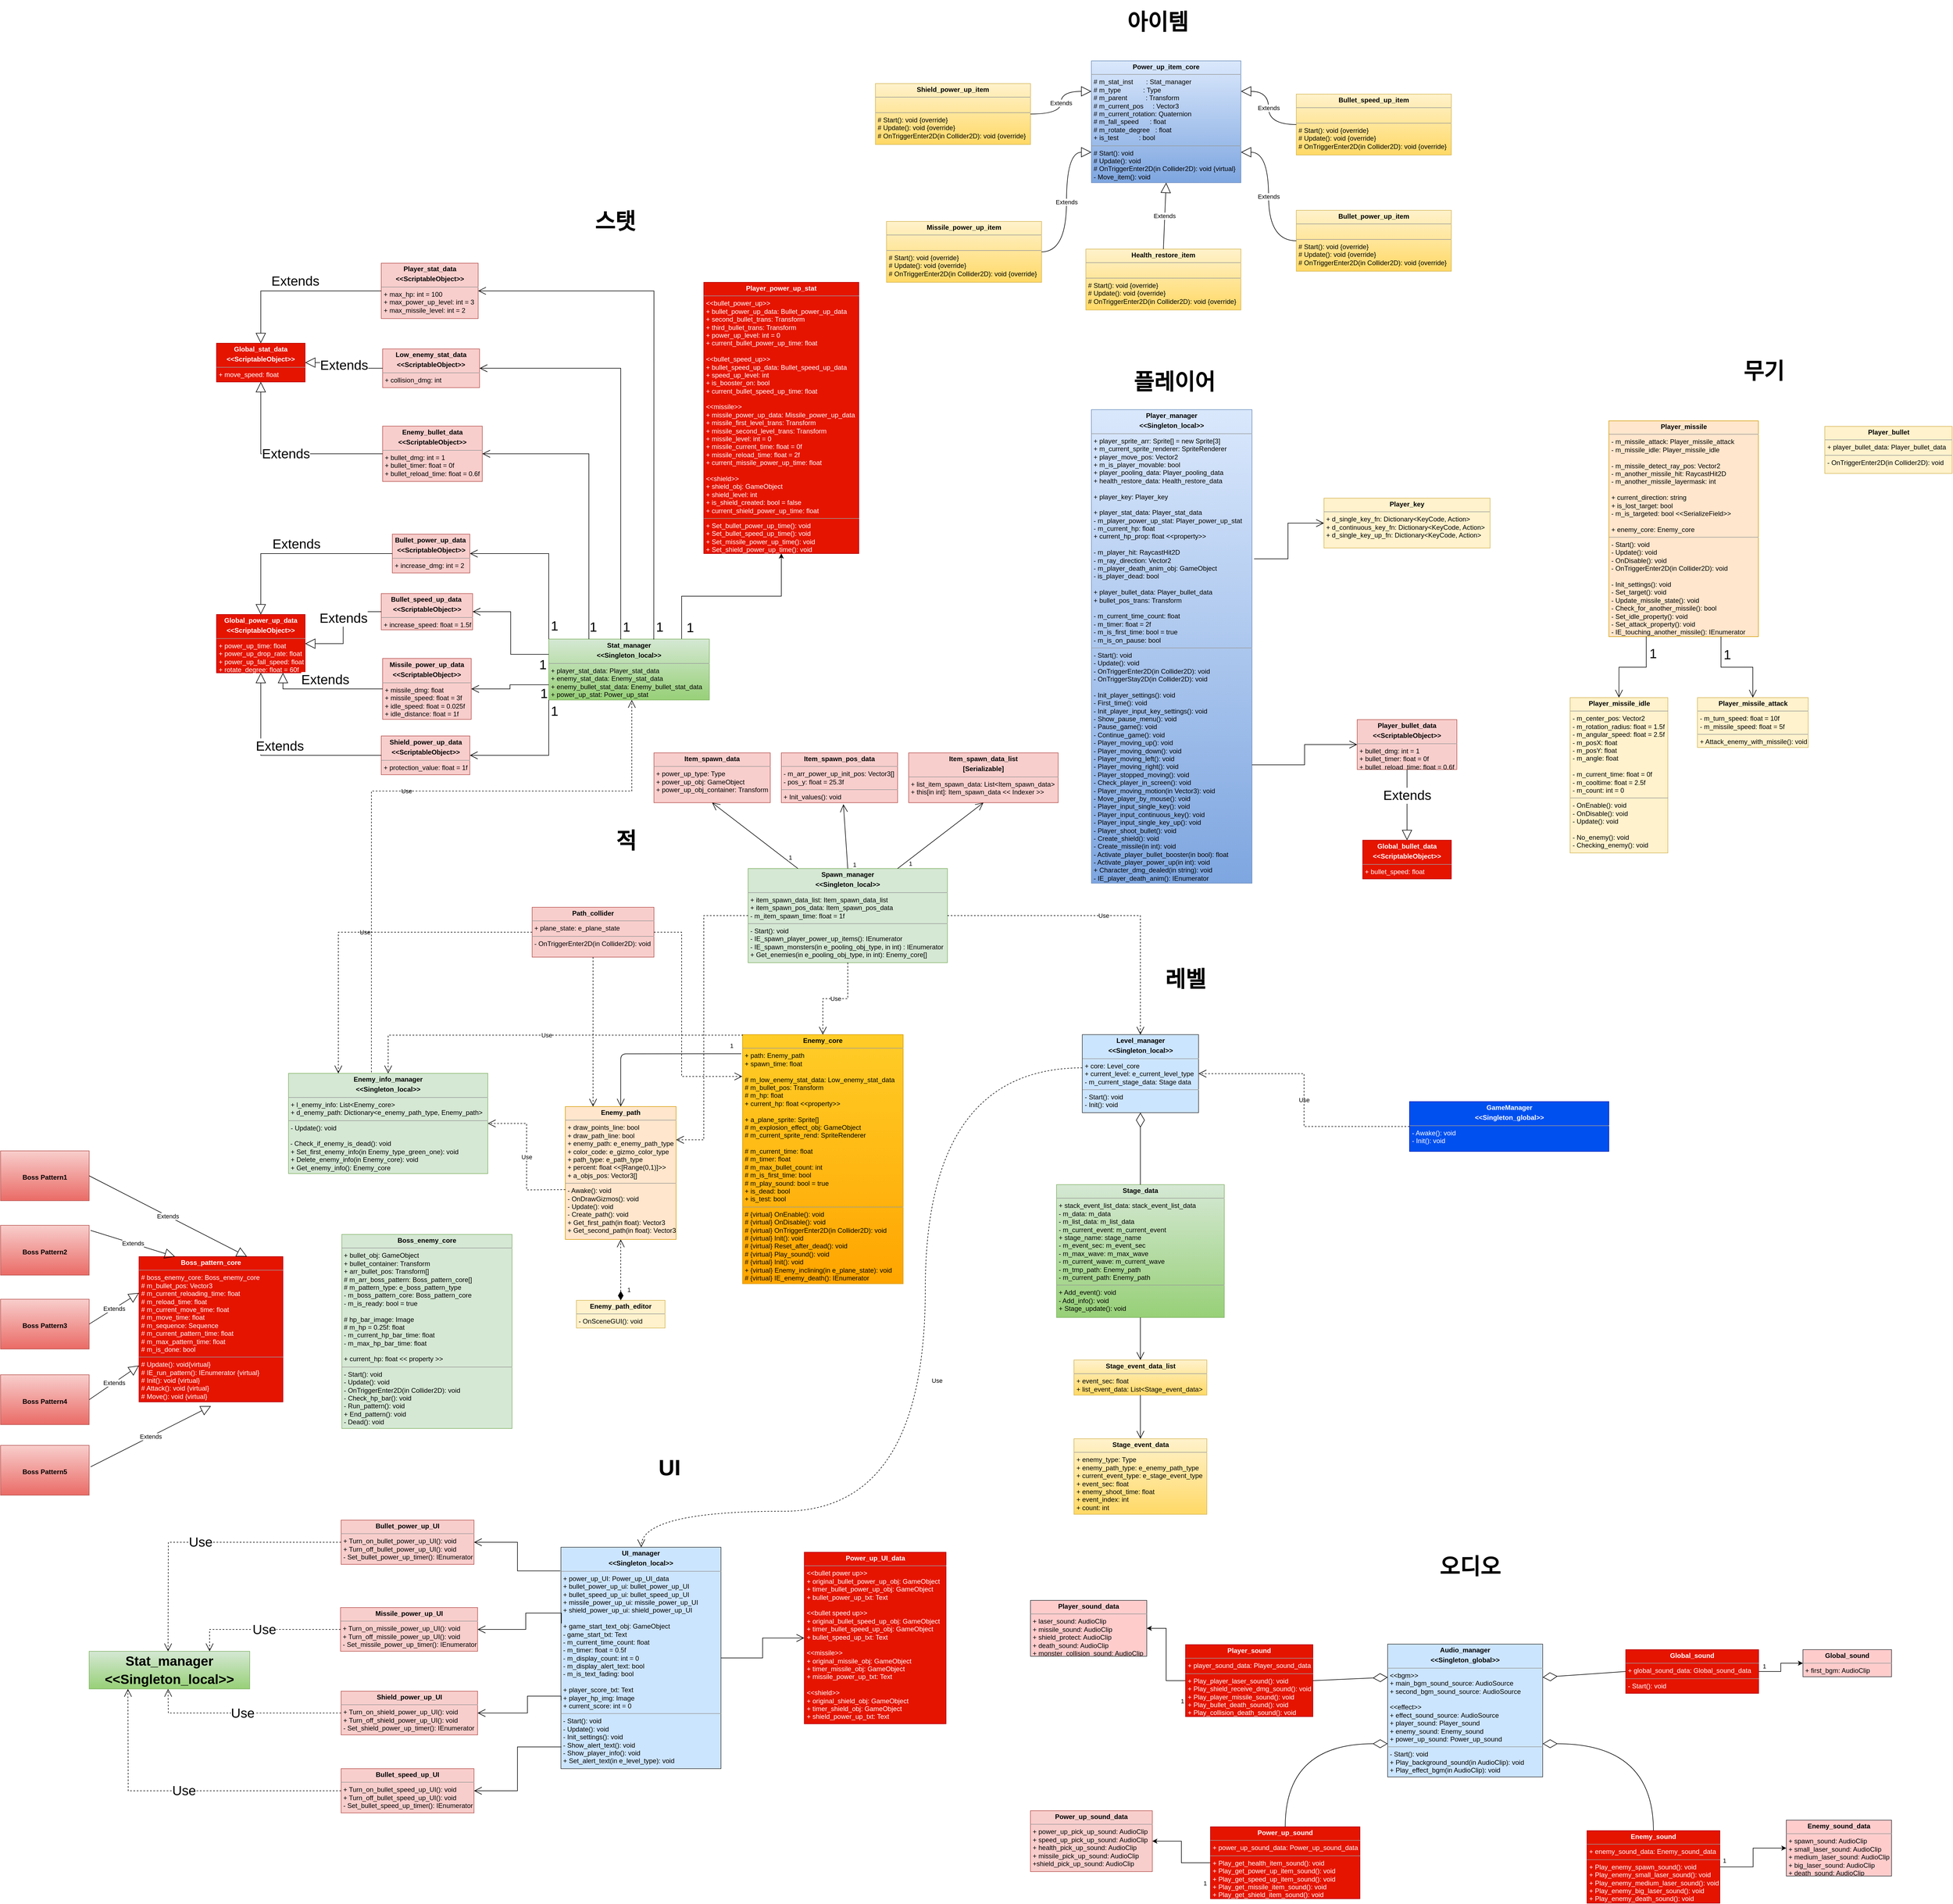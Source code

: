 <mxfile version="20.3.0" type="device"><diagram id="EQ3ZrJvMfZA9wnMLWb3x" name="Main"><mxGraphModel dx="8372" dy="5952" grid="1" gridSize="10" guides="1" tooltips="1" connect="1" arrows="1" fold="1" page="1" pageScale="1" pageWidth="827" pageHeight="1169" background="none" math="0" shadow="0"><root><mxCell id="OvFBOA89DL4Gyd7WtqEf-0"/><mxCell id="OvFBOA89DL4Gyd7WtqEf-1" parent="OvFBOA89DL4Gyd7WtqEf-0"/><mxCell id="C7efZV-xKYzEubGDgKYp-0" value="&lt;p style=&quot;margin: 0px ; margin-top: 4px ; text-align: center&quot;&gt;&lt;b&gt;Level_manager&lt;/b&gt;&lt;/p&gt;&lt;p style=&quot;margin: 0px ; margin-top: 4px ; text-align: center&quot;&gt;&lt;b&gt;&amp;lt;&amp;lt;Singleton_local&amp;gt;&amp;gt;&lt;/b&gt;&lt;/p&gt;&lt;hr size=&quot;1&quot;&gt;&lt;p style=&quot;margin: 0px ; margin-left: 4px&quot;&gt;+ core: Level_core&lt;/p&gt;&lt;p style=&quot;margin: 0px ; margin-left: 4px&quot;&gt;+ current_level: e_current_level_type&lt;/p&gt;&lt;p style=&quot;margin: 0px ; margin-left: 4px&quot;&gt;- m_current_stage_data: Stage data&lt;/p&gt;&lt;hr size=&quot;1&quot;&gt;&lt;p style=&quot;margin: 0px ; margin-left: 4px&quot;&gt;- Start(): void&lt;/p&gt;&lt;p style=&quot;margin: 0px ; margin-left: 4px&quot;&gt;- Init(): void&lt;/p&gt;" style="verticalAlign=top;align=left;overflow=fill;fontSize=12;fontFamily=Helvetica;html=1;fillColor=#cce5ff;strokeColor=#36393d;" parent="OvFBOA89DL4Gyd7WtqEf-1" vertex="1"><mxGeometry x="-386.5" y="439" width="210" height="141" as="geometry"/></mxCell><mxCell id="z7SENwmMeHT20cpWXGcS-0" value="&lt;p style=&quot;margin: 0px ; margin-top: 4px ; text-align: center&quot;&gt;&lt;b&gt;GameManager&lt;/b&gt;&lt;/p&gt;&lt;p style=&quot;margin: 0px ; margin-top: 4px ; text-align: center&quot;&gt;&lt;b&gt;&amp;lt;&amp;lt;Singleton_global&amp;gt;&amp;gt;&lt;br&gt;&lt;/b&gt;&lt;/p&gt;&lt;hr size=&quot;1&quot;&gt;&lt;p style=&quot;margin: 0px ; margin-left: 4px&quot;&gt;- Awake(): void&lt;/p&gt;&lt;p style=&quot;margin: 0px ; margin-left: 4px&quot;&gt;- Init(): void&lt;/p&gt;" style="verticalAlign=top;align=left;overflow=fill;fontSize=12;fontFamily=Helvetica;html=1;fillColor=#0050ef;strokeColor=#001DBC;fontColor=#ffffff;" parent="OvFBOA89DL4Gyd7WtqEf-1" vertex="1"><mxGeometry x="204.5" y="560" width="360" height="90" as="geometry"/></mxCell><mxCell id="AAbrz9Gu-jwTZQO8njxX-0" value="&lt;p style=&quot;margin: 0px ; margin-top: 4px ; text-align: center&quot;&gt;&lt;b&gt;Enemy_core&lt;/b&gt;&lt;/p&gt;&lt;hr size=&quot;1&quot;&gt;&lt;p style=&quot;margin: 0px ; margin-left: 4px&quot;&gt;+ path:&amp;nbsp;Enemy_path&lt;/p&gt;&lt;p style=&quot;margin: 0px ; margin-left: 4px&quot;&gt;+ spawn_time: float&lt;/p&gt;&lt;p style=&quot;margin: 0px ; margin-left: 4px&quot;&gt;&lt;br&gt;&lt;/p&gt;&lt;p style=&quot;margin: 0px ; margin-left: 4px&quot;&gt;#&amp;nbsp;m_low_enemy_stat_data:&amp;nbsp;Low_enemy_stat_data&lt;/p&gt;&lt;p style=&quot;margin: 0px ; margin-left: 4px&quot;&gt;#&amp;nbsp;m_bullet_pos:&amp;nbsp;Transform&lt;/p&gt;&lt;p style=&quot;margin: 0px ; margin-left: 4px&quot;&gt;# m_hp: float&lt;/p&gt;&lt;p style=&quot;margin: 0px ; margin-left: 4px&quot;&gt;+&amp;nbsp;current_hp: float &amp;lt;&amp;lt;property&amp;gt;&amp;gt;&lt;/p&gt;&lt;p style=&quot;margin: 0px ; margin-left: 4px&quot;&gt;&lt;br&gt;&lt;/p&gt;&lt;p style=&quot;margin: 0px ; margin-left: 4px&quot;&gt;+&amp;nbsp;a_plane_sprite: Sprite[]&lt;/p&gt;&lt;p style=&quot;margin: 0px ; margin-left: 4px&quot;&gt;#&amp;nbsp;m_explosion_effect_obj: GameObject&lt;/p&gt;&lt;p style=&quot;margin: 0px ; margin-left: 4px&quot;&gt;#&amp;nbsp;m_current_sprite_rend: SpriteRenderer&lt;/p&gt;&lt;p style=&quot;margin: 0px ; margin-left: 4px&quot;&gt;&lt;br&gt;&lt;/p&gt;&lt;p style=&quot;margin: 0px ; margin-left: 4px&quot;&gt;# m_current_time: float&lt;/p&gt;&lt;p style=&quot;margin: 0px ; margin-left: 4px&quot;&gt;# m_timer: float&lt;/p&gt;&lt;p style=&quot;margin: 0px ; margin-left: 4px&quot;&gt;# m_max_bullet_count: int&lt;/p&gt;&lt;p style=&quot;margin: 0px ; margin-left: 4px&quot;&gt;# m_is_first_time: bool&lt;/p&gt;&lt;p style=&quot;margin: 0px ; margin-left: 4px&quot;&gt;# m_play_sound: bool = true&lt;/p&gt;&lt;p style=&quot;margin: 0px ; margin-left: 4px&quot;&gt;+ is_dead: bool&lt;/p&gt;&lt;p style=&quot;margin: 0px ; margin-left: 4px&quot;&gt;+ is_test: bool&lt;/p&gt;&lt;hr size=&quot;1&quot;&gt;&lt;p style=&quot;margin: 0px ; margin-left: 4px&quot;&gt;# {virtual} OnEnable(): void&lt;/p&gt;&lt;p style=&quot;margin: 0px ; margin-left: 4px&quot;&gt;# {virtual} OnDisable(): void&lt;br&gt;&lt;/p&gt;&lt;p style=&quot;margin: 0px ; margin-left: 4px&quot;&gt;# {virtual} OnTriggerEnter2D(in Collider2D): void&lt;br&gt;&lt;/p&gt;&lt;p style=&quot;margin: 0px ; margin-left: 4px&quot;&gt;# {virtual} Init(): void&lt;br&gt;&lt;/p&gt;&lt;p style=&quot;margin: 0px ; margin-left: 4px&quot;&gt;# {virtual} Reset_after_dead(): void&lt;br&gt;&lt;/p&gt;&lt;p style=&quot;margin: 0px ; margin-left: 4px&quot;&gt;# {virtual} Play_sound(): void&lt;br&gt;&lt;/p&gt;&lt;p style=&quot;margin: 0px ; margin-left: 4px&quot;&gt;# {virtual} Init(): void&lt;br&gt;&lt;/p&gt;&lt;p style=&quot;margin: 0px ; margin-left: 4px&quot;&gt;+ {virtual} Enemy_inclining(in e_plane_state): void&lt;br&gt;&lt;/p&gt;&lt;p style=&quot;margin: 0px ; margin-left: 4px&quot;&gt;# {virtual} IE_enemy_death(): IEnumerator&lt;br&gt;&lt;/p&gt;" style="verticalAlign=top;align=left;overflow=fill;fontSize=12;fontFamily=Helvetica;html=1;hachureGap=4;pointerEvents=0;fillColor=#ffcd28;strokeColor=#d79b00;gradientColor=#ffa500;" parent="OvFBOA89DL4Gyd7WtqEf-1" vertex="1"><mxGeometry x="-1000" y="439" width="290" height="450" as="geometry"/></mxCell><mxCell id="AAbrz9Gu-jwTZQO8njxX-1" value="&lt;p style=&quot;margin: 0px ; margin-top: 4px ; text-align: center&quot;&gt;&lt;b&gt;Enemy_path&lt;/b&gt;&lt;/p&gt;&lt;hr size=&quot;1&quot;&gt;&lt;p style=&quot;margin: 0px ; margin-left: 4px&quot;&gt;+ draw_points_line: bool&lt;/p&gt;&lt;p style=&quot;margin: 0px ; margin-left: 4px&quot;&gt;+&amp;nbsp;draw_path_line: bool&lt;/p&gt;&lt;p style=&quot;margin: 0px ; margin-left: 4px&quot;&gt;+ enemy_path:&amp;nbsp;e_enemy_path_type&lt;/p&gt;&lt;p style=&quot;margin: 0px ; margin-left: 4px&quot;&gt;+&amp;nbsp;color_code:&amp;nbsp;e_gizmo_color_type&lt;/p&gt;&lt;p style=&quot;margin: 0px ; margin-left: 4px&quot;&gt;+&amp;nbsp;path_type:&amp;nbsp;e_path_type&lt;/p&gt;&lt;p style=&quot;margin: 0px ; margin-left: 4px&quot;&gt;+&amp;nbsp;percent: float &amp;lt;&amp;lt;[Range(0,1)]&amp;gt;&amp;gt;&lt;/p&gt;&lt;p style=&quot;margin: 0px ; margin-left: 4px&quot;&gt;+&amp;nbsp;a_objs_pos: Vector3[]&lt;/p&gt;&lt;hr size=&quot;1&quot;&gt;&lt;p style=&quot;margin: 0px ; margin-left: 4px&quot;&gt;- Awake(): void&lt;/p&gt;&lt;p style=&quot;margin: 0px ; margin-left: 4px&quot;&gt;- OnDrawGizmos(): void&lt;/p&gt;&lt;p style=&quot;margin: 0px ; margin-left: 4px&quot;&gt;-&amp;nbsp;Update(): void&lt;/p&gt;&lt;p style=&quot;margin: 0px ; margin-left: 4px&quot;&gt;-&amp;nbsp;Create_path(): void&lt;/p&gt;&lt;p style=&quot;margin: 0px ; margin-left: 4px&quot;&gt;+ Get_first_path(in float): Vector3&lt;/p&gt;&lt;p style=&quot;margin: 0px ; margin-left: 4px&quot;&gt;+ Get_second_path(in float): Vector3&lt;/p&gt;&lt;p style=&quot;margin: 0px ; margin-left: 4px&quot;&gt;&lt;br&gt;&lt;/p&gt;" style="verticalAlign=top;align=left;overflow=fill;fontSize=12;fontFamily=Helvetica;html=1;hachureGap=4;pointerEvents=0;fillColor=#ffe6cc;strokeColor=#d79b00;" parent="OvFBOA89DL4Gyd7WtqEf-1" vertex="1"><mxGeometry x="-1320" y="569" width="200" height="240" as="geometry"/></mxCell><mxCell id="AAbrz9Gu-jwTZQO8njxX-2" value="1" style="endArrow=open;endFill=1;endSize=12;html=1;sourcePerimeterSpacing=8;targetPerimeterSpacing=8;exitX=-0.008;exitY=0.077;exitDx=0;exitDy=0;entryX=0.5;entryY=0;entryDx=0;entryDy=0;edgeStyle=orthogonalEdgeStyle;exitPerimeter=0;" parent="OvFBOA89DL4Gyd7WtqEf-1" source="AAbrz9Gu-jwTZQO8njxX-0" target="AAbrz9Gu-jwTZQO8njxX-1" edge="1"><mxGeometry x="-0.887" y="-15" width="160" relative="1" as="geometry"><mxPoint x="-1070" y="749" as="sourcePoint"/><mxPoint x="-910" y="749" as="targetPoint"/><mxPoint as="offset"/></mxGeometry></mxCell><mxCell id="AAbrz9Gu-jwTZQO8njxX-3" value="&lt;p style=&quot;margin: 0px ; margin-top: 4px ; text-align: center&quot;&gt;&lt;b&gt;Enemy_path_editor&lt;/b&gt;&lt;/p&gt;&lt;hr size=&quot;1&quot;&gt;&lt;p style=&quot;margin: 0px ; margin-left: 4px&quot;&gt;-&amp;nbsp;OnSceneGUI(): void&lt;/p&gt;" style="verticalAlign=top;align=left;overflow=fill;fontSize=12;fontFamily=Helvetica;html=1;hachureGap=4;pointerEvents=0;fillColor=#fff2cc;strokeColor=#d6b656;" parent="OvFBOA89DL4Gyd7WtqEf-1" vertex="1"><mxGeometry x="-1300" y="919" width="160" height="50" as="geometry"/></mxCell><mxCell id="AAbrz9Gu-jwTZQO8njxX-4" value="1" style="endArrow=open;html=1;endSize=12;startArrow=diamondThin;startSize=14;startFill=1;edgeStyle=orthogonalEdgeStyle;align=left;verticalAlign=bottom;sourcePerimeterSpacing=8;targetPerimeterSpacing=8;entryX=0.5;entryY=1;entryDx=0;entryDy=0;exitX=0.5;exitY=0;exitDx=0;exitDy=0;endFill=0;dashed=1;" parent="OvFBOA89DL4Gyd7WtqEf-1" source="AAbrz9Gu-jwTZQO8njxX-3" target="AAbrz9Gu-jwTZQO8njxX-1" edge="1"><mxGeometry x="-0.818" y="-10" relative="1" as="geometry"><mxPoint x="-1170" y="859" as="sourcePoint"/><mxPoint x="-1010" y="859" as="targetPoint"/><mxPoint as="offset"/></mxGeometry></mxCell><mxCell id="AAbrz9Gu-jwTZQO8njxX-5" value="&lt;p style=&quot;margin: 0px ; margin-top: 4px ; text-align: center&quot;&gt;&lt;b&gt;Spawn_manager&lt;/b&gt;&lt;br&gt;&lt;/p&gt;&lt;p style=&quot;margin: 0px ; margin-top: 4px ; text-align: center&quot;&gt;&lt;b&gt;&amp;lt;&amp;lt;Singleton_local&amp;gt;&amp;gt;&lt;/b&gt;&lt;/p&gt;&lt;hr size=&quot;1&quot;&gt;&lt;p style=&quot;margin: 0px ; margin-left: 4px&quot;&gt;+ item_spawn_data_list: Item_spawn_data_list&lt;/p&gt;&lt;p style=&quot;margin: 0px ; margin-left: 4px&quot;&gt;+ item_spawn_pos_data: Item_spawn_pos_data&lt;/p&gt;&lt;p style=&quot;margin: 0px ; margin-left: 4px&quot;&gt;- m_item_spawn_time: float = 1f&lt;/p&gt;&lt;hr size=&quot;1&quot;&gt;&lt;p style=&quot;margin: 0px ; margin-left: 4px&quot;&gt;- Start(): void&lt;/p&gt;&lt;p style=&quot;margin: 0px ; margin-left: 4px&quot;&gt;-&amp;nbsp;IE_spawn_player_power_up_items():&amp;nbsp;IEnumerator&lt;/p&gt;&lt;p style=&quot;margin: 0px ; margin-left: 4px&quot;&gt;-&amp;nbsp;IE_spawn_monsters(in&amp;nbsp;e_pooling_obj_type, in int) :&amp;nbsp;IEnumerator&lt;/p&gt;&lt;p style=&quot;margin: 0px ; margin-left: 4px&quot;&gt;+ Get_enemies(in e_pooling_obj_type, in int): Enemy_core[]&lt;/p&gt;" style="verticalAlign=top;align=left;overflow=fill;fontSize=12;fontFamily=Helvetica;html=1;hachureGap=4;pointerEvents=0;fillColor=#d5e8d4;strokeColor=#82b366;" parent="OvFBOA89DL4Gyd7WtqEf-1" vertex="1"><mxGeometry x="-990" y="139" width="360" height="170" as="geometry"/></mxCell><mxCell id="AAbrz9Gu-jwTZQO8njxX-6" value="&lt;p style=&quot;margin: 0px ; margin-top: 4px ; text-align: center&quot;&gt;&lt;b&gt;Enemy_info_manager&lt;/b&gt;&lt;br&gt;&lt;/p&gt;&lt;p style=&quot;margin: 0px ; margin-top: 4px ; text-align: center&quot;&gt;&lt;b&gt;&amp;lt;&amp;lt;Singleton_local&amp;gt;&amp;gt;&lt;/b&gt;&lt;/p&gt;&lt;hr size=&quot;1&quot;&gt;&lt;p style=&quot;margin: 0px ; margin-left: 4px&quot;&gt;+ l_enemy_info: List&amp;lt;Enemy_core&amp;gt;&lt;/p&gt;&lt;p style=&quot;margin: 0px ; margin-left: 4px&quot;&gt;+ d_enemy_path: Dictionary&amp;lt;e_enemy_path_type, Enemy_path&amp;gt;&lt;/p&gt;&lt;hr size=&quot;1&quot;&gt;&lt;p style=&quot;margin: 0px ; margin-left: 4px&quot;&gt;-&amp;nbsp;Update(): void&lt;/p&gt;&lt;p style=&quot;margin: 0px ; margin-left: 4px&quot;&gt;&lt;br&gt;&lt;/p&gt;&amp;nbsp;- Check_if_enemy_is_dead(): void&lt;p style=&quot;margin: 0px ; margin-left: 4px&quot;&gt;+ Set_first_enemy_info(in Enemy_type_green_one): void&lt;/p&gt;&lt;p style=&quot;margin: 0px ; margin-left: 4px&quot;&gt;+ Delete_enemy_info(in Enemy_core): void&lt;/p&gt;&lt;p style=&quot;margin: 0px ; margin-left: 4px&quot;&gt;+ Get_enemy_info(): Enemy_core&lt;br&gt;&lt;/p&gt;" style="verticalAlign=top;align=left;overflow=fill;fontSize=12;fontFamily=Helvetica;html=1;hachureGap=4;pointerEvents=0;fillColor=#d5e8d4;strokeColor=#82b366;" parent="OvFBOA89DL4Gyd7WtqEf-1" vertex="1"><mxGeometry x="-1820" y="509" width="360" height="181" as="geometry"/></mxCell><mxCell id="AAbrz9Gu-jwTZQO8njxX-7" value="&lt;p style=&quot;margin: 0px ; margin-top: 4px ; text-align: center&quot;&gt;&lt;b&gt;Path_collider&lt;/b&gt;&lt;br&gt;&lt;/p&gt;&lt;hr size=&quot;1&quot;&gt;&lt;p style=&quot;margin: 0px ; margin-left: 4px&quot;&gt;+ plane_state:&amp;nbsp;e_plane_state&lt;/p&gt;&lt;hr size=&quot;1&quot;&gt;&lt;p style=&quot;margin: 0px ; margin-left: 4px&quot;&gt;- OnTriggerEnter2D(in Collider2D): void&lt;/p&gt;" style="verticalAlign=top;align=left;overflow=fill;fontSize=12;fontFamily=Helvetica;html=1;hachureGap=4;pointerEvents=0;fillColor=#f8cecc;strokeColor=#b85450;" parent="OvFBOA89DL4Gyd7WtqEf-1" vertex="1"><mxGeometry x="-1380" y="209" width="220" height="90" as="geometry"/></mxCell><mxCell id="tKnEuNHeUr3bSATTk-yb-0" value="Use" style="endArrow=open;endSize=12;dashed=1;html=1;rounded=0;edgeStyle=orthogonalEdgeStyle;entryX=1;entryY=0.5;entryDx=0;entryDy=0;" parent="OvFBOA89DL4Gyd7WtqEf-1" target="AAbrz9Gu-jwTZQO8njxX-6" edge="1"><mxGeometry width="160" relative="1" as="geometry"><mxPoint x="-1320" y="719" as="sourcePoint"/><mxPoint x="-1160" y="719" as="targetPoint"/></mxGeometry></mxCell><mxCell id="tKnEuNHeUr3bSATTk-yb-3" value="Use" style="endArrow=open;endSize=12;dashed=1;html=1;rounded=0;edgeStyle=orthogonalEdgeStyle;exitX=0.5;exitY=1;exitDx=0;exitDy=0;" parent="OvFBOA89DL4Gyd7WtqEf-1" source="AAbrz9Gu-jwTZQO8njxX-5" target="AAbrz9Gu-jwTZQO8njxX-0" edge="1"><mxGeometry width="160" relative="1" as="geometry"><mxPoint x="-880" y="329" as="sourcePoint"/><mxPoint x="-720" y="329" as="targetPoint"/></mxGeometry></mxCell><mxCell id="tKnEuNHeUr3bSATTk-yb-4" value="Use" style="endArrow=open;endSize=12;dashed=1;html=1;rounded=0;edgeStyle=orthogonalEdgeStyle;entryX=0.5;entryY=0;entryDx=0;entryDy=0;exitX=1;exitY=0.5;exitDx=0;exitDy=0;" parent="OvFBOA89DL4Gyd7WtqEf-1" source="AAbrz9Gu-jwTZQO8njxX-5" target="C7efZV-xKYzEubGDgKYp-0" edge="1"><mxGeometry width="160" relative="1" as="geometry"><mxPoint x="-780" y="389" as="sourcePoint"/><mxPoint x="-620" y="389" as="targetPoint"/></mxGeometry></mxCell><mxCell id="O047rHyogrDm0WXHLb6q-28" value="1" style="edgeStyle=orthogonalEdgeStyle;rounded=0;orthogonalLoop=1;jettySize=auto;html=1;entryX=0.5;entryY=1;entryDx=0;entryDy=0;fontSize=24;verticalAlign=bottom;" parent="OvFBOA89DL4Gyd7WtqEf-1" target="O047rHyogrDm0WXHLb6q-21" edge="1"><mxGeometry x="-0.98" y="-15" relative="1" as="geometry"><mxPoint x="-1110" y="-275.5" as="sourcePoint"/><Array as="points"><mxPoint x="-1110" y="-353"/><mxPoint x="-930" y="-353"/></Array><mxPoint as="offset"/></mxGeometry></mxCell><mxCell id="K4h7Nu8BVo8OVE2EFLtY-9" value="&lt;p style=&quot;margin: 0px ; margin-top: 4px ; text-align: center&quot;&gt;&lt;b&gt;Stat_manager&lt;/b&gt;&lt;br&gt;&lt;/p&gt;&lt;p style=&quot;margin: 0px ; margin-top: 4px ; text-align: center&quot;&gt;&lt;b&gt;&amp;lt;&amp;lt;Singleton_local&amp;gt;&amp;gt;&lt;/b&gt;&lt;/p&gt;&lt;hr size=&quot;1&quot;&gt;&lt;p style=&quot;margin: 0px ; margin-left: 4px&quot;&gt;+ player_stat_data: Player_stat_data&lt;/p&gt;&lt;p style=&quot;margin: 0px ; margin-left: 4px&quot;&gt;+ enemy_stat_data: Enemy_stat_data&lt;/p&gt;&lt;p style=&quot;margin: 0px ; margin-left: 4px&quot;&gt;+ enemy_bullet_stat_data: Enemy_bullet_stat_data&lt;/p&gt;&lt;p style=&quot;margin: 0px ; margin-left: 4px&quot;&gt;+ power_up_stat: Power_up_stat&lt;/p&gt;" style="verticalAlign=top;align=left;overflow=fill;fontSize=12;fontFamily=Helvetica;html=1;hachureGap=4;pointerEvents=0;fillColor=#d5e8d4;strokeColor=#82b366;gradientColor=#97d077;" parent="OvFBOA89DL4Gyd7WtqEf-1" vertex="1"><mxGeometry x="-1350" y="-275.5" width="290" height="110" as="geometry"/></mxCell><mxCell id="aahb8GOfqo329tYwyssB-0" value="적" style="text;align=center;fontStyle=1;verticalAlign=middle;spacingLeft=3;spacingRight=3;strokeColor=none;rotatable=0;points=[[0,0.5],[1,0.5]];portConstraint=eastwest;strokeWidth=1;fontSize=40;" parent="OvFBOA89DL4Gyd7WtqEf-1" vertex="1"><mxGeometry x="-1300" y="49" width="180" height="70" as="geometry"/></mxCell><mxCell id="aahb8GOfqo329tYwyssB-17" value="" style="endArrow=open;endSize=12;dashed=1;html=1;rounded=0;fontSize=40;edgeStyle=orthogonalEdgeStyle;entryX=0.25;entryY=0;entryDx=0;entryDy=0;" parent="OvFBOA89DL4Gyd7WtqEf-1" source="AAbrz9Gu-jwTZQO8njxX-7" target="AAbrz9Gu-jwTZQO8njxX-1" edge="1"><mxGeometry width="160" relative="1" as="geometry"><mxPoint x="-1250" y="269" as="sourcePoint"/><mxPoint x="-1220" y="569" as="targetPoint"/></mxGeometry></mxCell><mxCell id="aahb8GOfqo329tYwyssB-20" value="Use" style="endArrow=open;endSize=12;dashed=1;html=1;rounded=0;labelBackgroundColor=none;fontSize=11;edgeStyle=orthogonalEdgeStyle;entryX=0.25;entryY=0;entryDx=0;entryDy=0;exitX=0;exitY=0.5;exitDx=0;exitDy=0;" parent="OvFBOA89DL4Gyd7WtqEf-1" source="AAbrz9Gu-jwTZQO8njxX-7" target="AAbrz9Gu-jwTZQO8njxX-6" edge="1"><mxGeometry width="160" relative="1" as="geometry"><mxPoint x="-1230" y="269" as="sourcePoint"/><mxPoint x="-1070" y="269" as="targetPoint"/></mxGeometry></mxCell><mxCell id="aahb8GOfqo329tYwyssB-21" value="Use" style="endArrow=open;endSize=12;dashed=1;html=1;rounded=0;labelBackgroundColor=none;fontSize=11;edgeStyle=orthogonalEdgeStyle;exitX=0.416;exitY=-0.01;exitDx=0;exitDy=0;exitPerimeter=0;" parent="OvFBOA89DL4Gyd7WtqEf-1" source="AAbrz9Gu-jwTZQO8njxX-6" edge="1"><mxGeometry width="160" relative="1" as="geometry"><mxPoint x="-1670" y="500" as="sourcePoint"/><mxPoint x="-1200" y="-165.5" as="targetPoint"/><Array as="points"><mxPoint x="-1670" y="-1"/><mxPoint x="-1200" y="-1"/></Array></mxGeometry></mxCell><mxCell id="aahb8GOfqo329tYwyssB-22" value="&lt;p style=&quot;margin: 0px ; margin-top: 4px ; text-align: center&quot;&gt;&lt;b&gt;UI_manager&lt;/b&gt;&lt;/p&gt;&lt;p style=&quot;margin: 0px ; margin-top: 4px ; text-align: center&quot;&gt;&lt;b&gt;&amp;lt;&amp;lt;Singleton_local&amp;gt;&amp;gt;&lt;/b&gt;&lt;/p&gt;&lt;hr size=&quot;1&quot;&gt;&lt;p style=&quot;margin: 0px ; margin-left: 4px&quot;&gt;+ power_up_UI: Power_up_UI_data&lt;/p&gt;&lt;p style=&quot;margin: 0px ; margin-left: 4px&quot;&gt;+ bullet_power_up_ui: bullet_power_up_UI&lt;/p&gt;&lt;p style=&quot;margin: 0px ; margin-left: 4px&quot;&gt;+ bullet_speed_up_ui: bullet_speed_up_UI&lt;/p&gt;&lt;p style=&quot;margin: 0px ; margin-left: 4px&quot;&gt;+ missile_power_up_ui: missile_power_up_UI&lt;/p&gt;&lt;p style=&quot;margin: 0px ; margin-left: 4px&quot;&gt;+ shield_power_up_ui: shield_power_up_UI&lt;/p&gt;&lt;p style=&quot;margin: 0px ; margin-left: 4px&quot;&gt;&lt;br&gt;&lt;/p&gt;&lt;p style=&quot;margin: 0px ; margin-left: 4px&quot;&gt;+ game_start_text_obj: GameObject&lt;/p&gt;&lt;p style=&quot;margin: 0px ; margin-left: 4px&quot;&gt;- game_start_txt: Text&lt;/p&gt;&lt;p style=&quot;margin: 0px ; margin-left: 4px&quot;&gt;- m_current_time_count: float&lt;/p&gt;&lt;p style=&quot;margin: 0px ; margin-left: 4px&quot;&gt;- m_timer: float = 0.5f&lt;/p&gt;&lt;p style=&quot;margin: 0px ; margin-left: 4px&quot;&gt;- m_display_count: int = 0&lt;/p&gt;&lt;p style=&quot;margin: 0px ; margin-left: 4px&quot;&gt;- m_display_alert_text: bool&lt;/p&gt;&lt;p style=&quot;margin: 0px ; margin-left: 4px&quot;&gt;- m_is_text_fading: bool&lt;/p&gt;&lt;p style=&quot;margin: 0px ; margin-left: 4px&quot;&gt;&lt;br&gt;&lt;/p&gt;&lt;p style=&quot;margin: 0px ; margin-left: 4px&quot;&gt;+ player_score_txt: Text&lt;/p&gt;&lt;p style=&quot;margin: 0px ; margin-left: 4px&quot;&gt;+ player_hp_img: Image&lt;/p&gt;&lt;p style=&quot;margin: 0px ; margin-left: 4px&quot;&gt;+ current_score: int = 0&lt;/p&gt;&lt;hr size=&quot;1&quot;&gt;&lt;p style=&quot;margin: 0px ; margin-left: 4px&quot;&gt;- Start(): void&lt;/p&gt;&lt;p style=&quot;margin: 0px ; margin-left: 4px&quot;&gt;- Update(): void&lt;/p&gt;&lt;p style=&quot;margin: 0px ; margin-left: 4px&quot;&gt;- Init_settings(): void&lt;/p&gt;&lt;p style=&quot;margin: 0px ; margin-left: 4px&quot;&gt;- Show_alert_text(): void&lt;/p&gt;&lt;p style=&quot;margin: 0px ; margin-left: 4px&quot;&gt;- Show_player_info(): void&lt;/p&gt;&lt;p style=&quot;margin: 0px ; margin-left: 4px&quot;&gt;+ Set_alert_text(in e_level_type): void&lt;/p&gt;" style="verticalAlign=top;align=left;overflow=fill;fontSize=12;fontFamily=Helvetica;html=1;fillColor=#cce5ff;strokeColor=#36393d;" parent="OvFBOA89DL4Gyd7WtqEf-1" vertex="1"><mxGeometry x="-1328" y="1365" width="289" height="400" as="geometry"/></mxCell><mxCell id="aahb8GOfqo329tYwyssB-36" value="&lt;p style=&quot;margin: 0px ; margin-top: 4px ; text-align: center&quot;&gt;&lt;b&gt;Audio_manager&lt;/b&gt;&lt;/p&gt;&lt;p style=&quot;margin: 0px ; margin-top: 4px ; text-align: center&quot;&gt;&lt;b&gt;&amp;lt;&amp;lt;Singleton_global&amp;gt;&amp;gt;&lt;/b&gt;&lt;/p&gt;&lt;hr size=&quot;1&quot;&gt;&lt;p style=&quot;margin: 0px ; margin-left: 4px&quot;&gt;&amp;lt;&amp;lt;bgm&amp;gt;&amp;gt;&lt;/p&gt;&lt;p style=&quot;margin: 0px ; margin-left: 4px&quot;&gt;+&amp;nbsp;main_bgm_sound_source: AudioSource&lt;/p&gt;&lt;p style=&quot;margin: 0px ; margin-left: 4px&quot;&gt;+&amp;nbsp;second_bgm_sound_source:&amp;nbsp;AudioSource&lt;/p&gt;&lt;p style=&quot;margin: 0px ; margin-left: 4px&quot;&gt;&lt;br&gt;&lt;/p&gt;&lt;p style=&quot;margin: 0px ; margin-left: 4px&quot;&gt;&amp;lt;&amp;lt;effect&amp;gt;&amp;gt;&lt;/p&gt;&lt;p style=&quot;margin: 0px ; margin-left: 4px&quot;&gt;+&amp;nbsp;effect_sound_source:&amp;nbsp;AudioSource&lt;/p&gt;&lt;p style=&quot;margin: 0px ; margin-left: 4px&quot;&gt;+&amp;nbsp;player_sound: Player_sound&lt;/p&gt;&lt;p style=&quot;margin: 0px ; margin-left: 4px&quot;&gt;+&amp;nbsp;enemy_sound: Enemy_sound&lt;/p&gt;&lt;p style=&quot;margin: 0px ; margin-left: 4px&quot;&gt;+&amp;nbsp;power_up_sound: Power_up_sound&lt;/p&gt;&lt;hr size=&quot;1&quot;&gt;&lt;p style=&quot;margin: 0px ; margin-left: 4px&quot;&gt;- Start(): void&lt;/p&gt;&lt;p style=&quot;margin: 0px ; margin-left: 4px&quot;&gt;+ Play_background_sound(in AudioClip): void&lt;/p&gt;&lt;p style=&quot;margin: 0px ; margin-left: 4px&quot;&gt;+&amp;nbsp;Play_effect_bgm(in AudioClip): void&lt;/p&gt;" style="verticalAlign=top;align=left;overflow=fill;fontSize=12;fontFamily=Helvetica;html=1;fillColor=#cce5ff;strokeColor=#36393d;" parent="OvFBOA89DL4Gyd7WtqEf-1" vertex="1"><mxGeometry x="165" y="1540" width="280" height="240" as="geometry"/></mxCell><mxCell id="aahb8GOfqo329tYwyssB-46" value="1" style="edgeStyle=orthogonalEdgeStyle;rounded=0;orthogonalLoop=1;jettySize=auto;html=1;entryX=1;entryY=0.5;entryDx=0;entryDy=0;labelBackgroundColor=none;fontSize=11;verticalAlign=top;exitX=0;exitY=0.5;exitDx=0;exitDy=0;" parent="OvFBOA89DL4Gyd7WtqEf-1" source="aahb8GOfqo329tYwyssB-71" target="aahb8GOfqo329tYwyssB-72" edge="1"><mxGeometry x="-0.927" y="24" relative="1" as="geometry"><mxPoint x="9" y="1706" as="sourcePoint"/><mxPoint x="269" y="1691.5" as="targetPoint"/><mxPoint as="offset"/></mxGeometry></mxCell><mxCell id="aahb8GOfqo329tYwyssB-47" value="1" style="edgeStyle=orthogonalEdgeStyle;rounded=0;orthogonalLoop=1;jettySize=auto;html=1;entryX=0;entryY=0.5;entryDx=0;entryDy=0;labelBackgroundColor=none;fontSize=11;" parent="OvFBOA89DL4Gyd7WtqEf-1" source="aahb8GOfqo329tYwyssB-38" target="aahb8GOfqo329tYwyssB-42" edge="1"><mxGeometry x="-0.789" y="10" relative="1" as="geometry"><mxPoint as="offset"/></mxGeometry></mxCell><mxCell id="aahb8GOfqo329tYwyssB-38" value="&lt;p style=&quot;margin: 0px ; margin-top: 4px ; text-align: center&quot;&gt;&lt;b&gt;Global_sound&lt;/b&gt;&lt;/p&gt;&lt;hr size=&quot;1&quot;&gt;&lt;p style=&quot;margin: 0px ; margin-left: 4px&quot;&gt;+&amp;nbsp;global_sound_data: Global_sound_data&lt;/p&gt;&lt;hr size=&quot;1&quot;&gt;&lt;p style=&quot;margin: 0px ; margin-left: 4px&quot;&gt;- Start(): void&lt;/p&gt;" style="verticalAlign=top;align=left;overflow=fill;fontSize=12;fontFamily=Helvetica;html=1;strokeWidth=1;fillColor=#e51400;strokeColor=#B20000;fontColor=#ffffff;" parent="OvFBOA89DL4Gyd7WtqEf-1" vertex="1"><mxGeometry x="595" y="1550" width="240" height="79" as="geometry"/></mxCell><mxCell id="aahb8GOfqo329tYwyssB-48" value="1" style="edgeStyle=orthogonalEdgeStyle;rounded=0;orthogonalLoop=1;jettySize=auto;html=1;entryX=0;entryY=0.5;entryDx=0;entryDy=0;labelBackgroundColor=none;fontSize=11;verticalAlign=top;" parent="OvFBOA89DL4Gyd7WtqEf-1" source="aahb8GOfqo329tYwyssB-39" target="aahb8GOfqo329tYwyssB-43" edge="1"><mxGeometry x="-0.897" y="25" relative="1" as="geometry"><mxPoint as="offset"/></mxGeometry></mxCell><mxCell id="aahb8GOfqo329tYwyssB-39" value="&lt;p style=&quot;margin: 0px ; margin-top: 4px ; text-align: center&quot;&gt;&lt;b&gt;Enemy_sound&lt;/b&gt;&lt;/p&gt;&lt;hr size=&quot;1&quot;&gt;&lt;p style=&quot;margin: 0px ; margin-left: 4px&quot;&gt;+ enemy_sound_data: Enemy_sound_data&lt;/p&gt;&lt;hr size=&quot;1&quot;&gt;&lt;p style=&quot;margin: 0px ; margin-left: 4px&quot;&gt;+ Play_enemy_spawn_sound(): void&lt;/p&gt;&lt;p style=&quot;margin: 0px ; margin-left: 4px&quot;&gt;+ Play_enemy_small_laser_sound(): void&lt;/p&gt;&lt;p style=&quot;margin: 0px ; margin-left: 4px&quot;&gt;+ Play_enemy_medium_laser_sound(): void&lt;/p&gt;&lt;p style=&quot;margin: 0px ; margin-left: 4px&quot;&gt;+ Play_enemy_big_laser_sound(): void&lt;/p&gt;&lt;p style=&quot;margin: 0px ; margin-left: 4px&quot;&gt;+ Play_enemy_death_sound(): void&lt;/p&gt;" style="verticalAlign=top;align=left;overflow=fill;fontSize=12;fontFamily=Helvetica;html=1;strokeWidth=1;fillColor=#e51400;strokeColor=#B20000;fontColor=#ffffff;" parent="OvFBOA89DL4Gyd7WtqEf-1" vertex="1"><mxGeometry x="525" y="1877" width="240" height="131" as="geometry"/></mxCell><mxCell id="aahb8GOfqo329tYwyssB-45" value="1" style="edgeStyle=orthogonalEdgeStyle;rounded=0;orthogonalLoop=1;jettySize=auto;html=1;entryX=1;entryY=0.5;entryDx=0;entryDy=0;labelBackgroundColor=none;fontSize=11;verticalAlign=top;" parent="OvFBOA89DL4Gyd7WtqEf-1" source="aahb8GOfqo329tYwyssB-40" target="aahb8GOfqo329tYwyssB-44" edge="1"><mxGeometry x="-0.857" y="24" relative="1" as="geometry"><mxPoint as="offset"/></mxGeometry></mxCell><mxCell id="aahb8GOfqo329tYwyssB-40" value="&lt;p style=&quot;margin: 0px ; margin-top: 4px ; text-align: center&quot;&gt;&lt;b&gt;Power_up_sound&lt;/b&gt;&lt;/p&gt;&lt;hr size=&quot;1&quot;&gt;&lt;p style=&quot;margin: 0px ; margin-left: 4px&quot;&gt;+&amp;nbsp;power_up_sound_data: Power_up_sound_data&lt;/p&gt;&lt;hr size=&quot;1&quot;&gt;&lt;p style=&quot;margin: 0px ; margin-left: 4px&quot;&gt;+ Play_get_health_item_sound(): void&lt;/p&gt;&lt;p style=&quot;margin: 0px ; margin-left: 4px&quot;&gt;+&amp;nbsp;Play_get_power_up_item_sound(): void&lt;/p&gt;&lt;p style=&quot;margin: 0px ; margin-left: 4px&quot;&gt;+&amp;nbsp;Play_get_speed_up_item_sound(): void&lt;/p&gt;&lt;p style=&quot;margin: 0px ; margin-left: 4px&quot;&gt;+&amp;nbsp;Play_get_missile_item_sound(): void&lt;/p&gt;&lt;p style=&quot;margin: 0px ; margin-left: 4px&quot;&gt;+&amp;nbsp;Play_get_shield_item_sound(): void&lt;/p&gt;" style="verticalAlign=top;align=left;overflow=fill;fontSize=12;fontFamily=Helvetica;html=1;strokeWidth=1;fillColor=#e51400;strokeColor=#B20000;fontColor=#ffffff;" parent="OvFBOA89DL4Gyd7WtqEf-1" vertex="1"><mxGeometry x="-155" y="1870" width="270" height="130" as="geometry"/></mxCell><mxCell id="aahb8GOfqo329tYwyssB-42" value="&lt;p style=&quot;margin: 0px ; margin-top: 4px ; text-align: center&quot;&gt;&lt;b&gt;Global_sound&lt;/b&gt;&lt;/p&gt;&lt;hr size=&quot;1&quot;&gt;&lt;p style=&quot;margin: 0px ; margin-left: 4px&quot;&gt;+ first_bgm: AudioClip&lt;/p&gt;" style="verticalAlign=top;align=left;overflow=fill;fontSize=12;fontFamily=Helvetica;html=1;strokeWidth=1;fillColor=#ffcccc;strokeColor=#36393d;" parent="OvFBOA89DL4Gyd7WtqEf-1" vertex="1"><mxGeometry x="915" y="1550" width="160" height="49" as="geometry"/></mxCell><mxCell id="aahb8GOfqo329tYwyssB-43" value="&lt;p style=&quot;margin: 0px ; margin-top: 4px ; text-align: center&quot;&gt;&lt;b&gt;Enemy_sound_data&lt;/b&gt;&lt;/p&gt;&lt;hr size=&quot;1&quot;&gt;&lt;p style=&quot;margin: 0px ; margin-left: 4px&quot;&gt;+ spawn_sound: AudioClip&lt;/p&gt;&lt;p style=&quot;margin: 0px ; margin-left: 4px&quot;&gt;+ small_laser_sound: AudioClip&lt;/p&gt;&lt;p style=&quot;margin: 0px ; margin-left: 4px&quot;&gt;+ medium_laser_sound: AudioClip&lt;/p&gt;&lt;p style=&quot;margin: 0px ; margin-left: 4px&quot;&gt;+ big_laser_sound: AudioClip&lt;/p&gt;&lt;p style=&quot;margin: 0px ; margin-left: 4px&quot;&gt;+ death_sound: AudioClip&lt;/p&gt;" style="verticalAlign=top;align=left;overflow=fill;fontSize=12;fontFamily=Helvetica;html=1;strokeWidth=1;fillColor=#ffcccc;strokeColor=#36393d;" parent="OvFBOA89DL4Gyd7WtqEf-1" vertex="1"><mxGeometry x="885" y="1858" width="190" height="101" as="geometry"/></mxCell><mxCell id="aahb8GOfqo329tYwyssB-44" value="&lt;p style=&quot;margin: 0px ; margin-top: 4px ; text-align: center&quot;&gt;&lt;b&gt;Power_up_sound_data&lt;/b&gt;&lt;/p&gt;&lt;hr size=&quot;1&quot;&gt;&lt;p style=&quot;margin: 0px ; margin-left: 4px&quot;&gt;+&amp;nbsp;power_up_pick_up_sound: AudioClip&lt;/p&gt;&lt;p style=&quot;margin: 0px ; margin-left: 4px&quot;&gt;+&amp;nbsp;speed_up_pick_up_sound: AudioClip&lt;/p&gt;&lt;p style=&quot;margin: 0px ; margin-left: 4px&quot;&gt;+&amp;nbsp;health_pick_up_sound: AudioClip&lt;/p&gt;&lt;p style=&quot;margin: 0px ; margin-left: 4px&quot;&gt;+&amp;nbsp;missile_pick_up_sound: AudioClip&lt;/p&gt;&lt;p style=&quot;margin: 0px ; margin-left: 4px&quot;&gt;+shield_pick_up_sound: AudioClip&lt;/p&gt;" style="verticalAlign=top;align=left;overflow=fill;fontSize=12;fontFamily=Helvetica;html=1;strokeWidth=1;fillColor=#f8cecc;strokeColor=#b85450;" parent="OvFBOA89DL4Gyd7WtqEf-1" vertex="1"><mxGeometry x="-480" y="1841" width="220" height="110" as="geometry"/></mxCell><mxCell id="aahb8GOfqo329tYwyssB-59" value="Use" style="endArrow=open;endSize=12;dashed=1;html=1;rounded=0;labelBackgroundColor=none;fontSize=11;edgeStyle=orthogonalEdgeStyle;entryX=1;entryY=0.5;entryDx=0;entryDy=0;" parent="OvFBOA89DL4Gyd7WtqEf-1" source="z7SENwmMeHT20cpWXGcS-0" target="C7efZV-xKYzEubGDgKYp-0" edge="1"><mxGeometry width="160" relative="1" as="geometry"><mxPoint x="480" y="300" as="sourcePoint"/><mxPoint x="480" y="300" as="targetPoint"/></mxGeometry></mxCell><mxCell id="aahb8GOfqo329tYwyssB-62" value="레벨" style="text;align=center;fontStyle=1;verticalAlign=middle;spacingLeft=3;spacingRight=3;strokeColor=none;rotatable=0;points=[[0,0.5],[1,0.5]];portConstraint=eastwest;strokeWidth=1;fontSize=40;" parent="OvFBOA89DL4Gyd7WtqEf-1" vertex="1"><mxGeometry x="-290" y="299" width="180" height="70" as="geometry"/></mxCell><mxCell id="aahb8GOfqo329tYwyssB-63" value="&lt;p style=&quot;margin: 0px ; margin-top: 4px ; text-align: center&quot;&gt;&lt;b&gt;Bullet_power_up_UI&lt;/b&gt;&lt;br&gt;&lt;/p&gt;&lt;hr size=&quot;1&quot;&gt;&lt;p style=&quot;margin: 0px ; margin-left: 4px&quot;&gt;&lt;/p&gt;&lt;p style=&quot;margin: 0px ; margin-left: 4px&quot;&gt;+ Turn_on_bullet_power_up_UI(): void&lt;/p&gt;&lt;p style=&quot;margin: 0px ; margin-left: 4px&quot;&gt;+ Turn_off_bullet_power_up_UI(): void&lt;/p&gt;&lt;p style=&quot;margin: 0px ; margin-left: 4px&quot;&gt;- Set_bullet_power_up_timer(): IEnumerator&lt;/p&gt;" style="verticalAlign=top;align=left;overflow=fill;fontSize=12;fontFamily=Helvetica;html=1;strokeWidth=1;fillColor=#f8cecc;strokeColor=#b85450;" parent="OvFBOA89DL4Gyd7WtqEf-1" vertex="1"><mxGeometry x="-1725" y="1316" width="240" height="80" as="geometry"/></mxCell><mxCell id="aahb8GOfqo329tYwyssB-64" value="&lt;p style=&quot;margin: 0px ; margin-top: 4px ; text-align: center&quot;&gt;&lt;b&gt;Power_up_UI_data&lt;/b&gt;&lt;/p&gt;&lt;hr size=&quot;1&quot;&gt;&lt;p style=&quot;margin: 0px ; margin-left: 4px&quot;&gt;&amp;lt;&amp;lt;bullet power up&amp;gt;&amp;gt;&lt;/p&gt;&lt;p style=&quot;margin: 0px ; margin-left: 4px&quot;&gt;+ original_bullet_power_up_obj: GameObject&lt;/p&gt;&lt;p style=&quot;margin: 0px ; margin-left: 4px&quot;&gt;+ timer_bullet_power_up_obj: GameObject&lt;/p&gt;&lt;p style=&quot;margin: 0px ; margin-left: 4px&quot;&gt;+ bullet_power_up_txt: Text&lt;/p&gt;&lt;p style=&quot;margin: 0px ; margin-left: 4px&quot;&gt;&lt;br&gt;&lt;/p&gt;&lt;p style=&quot;margin: 0px ; margin-left: 4px&quot;&gt;&amp;lt;&amp;lt;bullet speed up&amp;gt;&amp;gt;&lt;/p&gt;&lt;p style=&quot;margin: 0px ; margin-left: 4px&quot;&gt;+ original_bullet_speed_up_obj: GameObject&lt;/p&gt;&lt;p style=&quot;margin: 0px ; margin-left: 4px&quot;&gt;+ timer_bullet_speed_up_obj: GameObject&lt;/p&gt;&lt;p style=&quot;margin: 0px ; margin-left: 4px&quot;&gt;+ bullet_speed_up_txt: Text&lt;/p&gt;&lt;p style=&quot;margin: 0px ; margin-left: 4px&quot;&gt;&lt;br&gt;&lt;/p&gt;&lt;p style=&quot;margin: 0px ; margin-left: 4px&quot;&gt;&amp;lt;&amp;lt;missile&amp;gt;&amp;gt;&lt;/p&gt;&lt;p style=&quot;margin: 0px ; margin-left: 4px&quot;&gt;+ original_missile_obj: GameObject&lt;/p&gt;&lt;p style=&quot;margin: 0px ; margin-left: 4px&quot;&gt;+ timer_missile_obj: GameObject&lt;/p&gt;&lt;p style=&quot;margin: 0px ; margin-left: 4px&quot;&gt;+ missile_power_up_txt: Text&lt;/p&gt;&lt;p style=&quot;margin: 0px ; margin-left: 4px&quot;&gt;&lt;br&gt;&lt;/p&gt;&lt;p style=&quot;margin: 0px ; margin-left: 4px&quot;&gt;&amp;lt;&amp;lt;shield&amp;gt;&amp;gt;&lt;/p&gt;&lt;p style=&quot;margin: 0px ; margin-left: 4px&quot;&gt;+ original_shield_obj: GameObject&lt;/p&gt;&lt;p style=&quot;margin: 0px ; margin-left: 4px&quot;&gt;+ timer_shield_obj: GameObject&lt;/p&gt;&lt;p style=&quot;margin: 0px ; margin-left: 4px&quot;&gt;+ shield_power_up_txt: Text&lt;/p&gt;" style="verticalAlign=top;align=left;overflow=fill;fontSize=12;fontFamily=Helvetica;html=1;strokeWidth=1;fillColor=#e51400;strokeColor=#B20000;fontColor=#ffffff;" parent="OvFBOA89DL4Gyd7WtqEf-1" vertex="1"><mxGeometry x="-888.5" y="1374" width="256" height="310" as="geometry"/></mxCell><mxCell id="aahb8GOfqo329tYwyssB-65" value="&lt;p style=&quot;margin: 0px ; margin-top: 4px ; text-align: center&quot;&gt;&lt;b&gt;Shield_power_up_UI&lt;/b&gt;&lt;br&gt;&lt;/p&gt;&lt;hr size=&quot;1&quot;&gt;&lt;p style=&quot;margin: 0px ; margin-left: 4px&quot;&gt;+ Turn_on_shield_power_up_UI(): void&lt;/p&gt;&lt;p style=&quot;margin: 0px ; margin-left: 4px&quot;&gt;+ Turn_off_shield_power_up_UI(): void&lt;/p&gt;&lt;p style=&quot;margin: 0px ; margin-left: 4px&quot;&gt;- Set_shield_power_up_timer(): IEnumerator&lt;/p&gt;" style="verticalAlign=top;align=left;overflow=fill;fontSize=12;fontFamily=Helvetica;html=1;strokeWidth=1;fillColor=#f8cecc;strokeColor=#b85450;" parent="OvFBOA89DL4Gyd7WtqEf-1" vertex="1"><mxGeometry x="-1725" y="1625" width="246.5" height="79" as="geometry"/></mxCell><mxCell id="aahb8GOfqo329tYwyssB-66" value="&lt;p style=&quot;margin: 0px ; margin-top: 4px ; text-align: center&quot;&gt;&lt;b&gt;Bullet_speed_up_UI&lt;/b&gt;&lt;br&gt;&lt;/p&gt;&lt;hr size=&quot;1&quot;&gt;&lt;p style=&quot;margin: 0px ; margin-left: 4px&quot;&gt;+ Turn_on_bullet_speed_up_UI(): void&lt;/p&gt;&lt;p style=&quot;margin: 0px ; margin-left: 4px&quot;&gt;+ Turn_off_bullet_speed_up_UI(): void&lt;/p&gt;&lt;p style=&quot;margin: 0px ; margin-left: 4px&quot;&gt;- Set_bullet_speed_up_timer(): IEnumerator&lt;/p&gt;" style="verticalAlign=top;align=left;overflow=fill;fontSize=12;fontFamily=Helvetica;html=1;strokeWidth=1;fillColor=#f8cecc;strokeColor=#b85450;" parent="OvFBOA89DL4Gyd7WtqEf-1" vertex="1"><mxGeometry x="-1725" y="1765" width="240" height="80" as="geometry"/></mxCell><mxCell id="aahb8GOfqo329tYwyssB-67" value="&lt;p style=&quot;margin: 0px ; margin-top: 4px ; text-align: center&quot;&gt;&lt;b&gt;Missile_power_up_UI&lt;/b&gt;&lt;br&gt;&lt;/p&gt;&lt;hr size=&quot;1&quot;&gt;&lt;p style=&quot;margin: 0px ; margin-left: 4px&quot;&gt;+ Turn_on_missile_power_up_UI(): void&lt;/p&gt;&lt;p style=&quot;margin: 0px ; margin-left: 4px&quot;&gt;+ Turn_off_missile_power_up_UI(): void&lt;/p&gt;&lt;p style=&quot;margin: 0px ; margin-left: 4px&quot;&gt;- Set_missile_power_up_timer(): IEnumerator&lt;/p&gt;" style="verticalAlign=top;align=left;overflow=fill;fontSize=12;fontFamily=Helvetica;html=1;strokeWidth=1;fillColor=#f8cecc;strokeColor=#b85450;" parent="OvFBOA89DL4Gyd7WtqEf-1" vertex="1"><mxGeometry x="-1726" y="1474" width="247.5" height="79" as="geometry"/></mxCell><mxCell id="aahb8GOfqo329tYwyssB-71" value="&lt;p style=&quot;margin: 0px ; margin-top: 4px ; text-align: center&quot;&gt;&lt;b&gt;Player_sound&lt;/b&gt;&lt;/p&gt;&lt;hr size=&quot;1&quot;&gt;&lt;p style=&quot;margin: 0px ; margin-left: 4px&quot;&gt;+ player_sound_data: Player_sound_data&lt;/p&gt;&lt;hr size=&quot;1&quot;&gt;&lt;p style=&quot;margin: 0px ; margin-left: 4px&quot;&gt;+ Play_player_laser_sound(): void&lt;/p&gt;&lt;p style=&quot;margin: 0px ; margin-left: 4px&quot;&gt;+ Play_shield_receive_dmg_sound(): void&lt;/p&gt;&lt;p style=&quot;margin: 0px ; margin-left: 4px&quot;&gt;+ Play_player_missile_sound(): void&lt;/p&gt;&lt;p style=&quot;margin: 0px ; margin-left: 4px&quot;&gt;+ Play_bullet_death_sound(): void&lt;/p&gt;&lt;p style=&quot;margin: 0px ; margin-left: 4px&quot;&gt;+ Play_collision_death_sound(): void&lt;/p&gt;" style="verticalAlign=top;align=left;overflow=fill;fontSize=12;fontFamily=Helvetica;html=1;strokeWidth=1;fillColor=#e51400;strokeColor=#B20000;fontColor=#ffffff;" parent="OvFBOA89DL4Gyd7WtqEf-1" vertex="1"><mxGeometry x="-200" y="1541" width="230" height="130" as="geometry"/></mxCell><mxCell id="aahb8GOfqo329tYwyssB-72" value="&lt;p style=&quot;margin: 0px ; margin-top: 4px ; text-align: center&quot;&gt;&lt;b&gt;Player_sound_data&lt;/b&gt;&lt;/p&gt;&lt;hr size=&quot;1&quot;&gt;&lt;p style=&quot;margin: 0px ; margin-left: 4px&quot;&gt;+ laser_sound: AudioClip&lt;/p&gt;&lt;p style=&quot;margin: 0px ; margin-left: 4px&quot;&gt;+ missile_sound: AudioClip&lt;/p&gt;&lt;p style=&quot;margin: 0px ; margin-left: 4px&quot;&gt;+ shield_protect: AudioClip&lt;/p&gt;&lt;p style=&quot;margin: 0px ; margin-left: 4px&quot;&gt;+ death_sound: AudioClip&lt;/p&gt;&lt;p style=&quot;margin: 0px ; margin-left: 4px&quot;&gt;+ monster_collision_sound: AudioClip&lt;/p&gt;" style="verticalAlign=top;align=left;overflow=fill;fontSize=12;fontFamily=Helvetica;html=1;strokeWidth=1;fillColor=#ffcccc;strokeColor=#36393d;" parent="OvFBOA89DL4Gyd7WtqEf-1" vertex="1"><mxGeometry x="-480" y="1461" width="210" height="101" as="geometry"/></mxCell><mxCell id="aahb8GOfqo329tYwyssB-73" value="오디오" style="text;align=center;fontStyle=1;verticalAlign=middle;spacingLeft=3;spacingRight=3;strokeColor=none;rotatable=0;points=[[0,0.5],[1,0.5]];portConstraint=eastwest;strokeWidth=1;fontSize=40;" parent="OvFBOA89DL4Gyd7WtqEf-1" vertex="1"><mxGeometry x="224" y="1360" width="180" height="70" as="geometry"/></mxCell><mxCell id="aahb8GOfqo329tYwyssB-78" value="" style="endArrow=diamondThin;endFill=0;endSize=24;html=1;rounded=0;labelBackgroundColor=none;fontSize=11;verticalAlign=top;exitX=0;exitY=0.5;exitDx=0;exitDy=0;entryX=1;entryY=0.25;entryDx=0;entryDy=0;" parent="OvFBOA89DL4Gyd7WtqEf-1" source="aahb8GOfqo329tYwyssB-38" target="aahb8GOfqo329tYwyssB-36" edge="1"><mxGeometry width="160" relative="1" as="geometry"><mxPoint x="475" y="1720" as="sourcePoint"/><mxPoint x="580" y="1450" as="targetPoint"/></mxGeometry></mxCell><mxCell id="aahb8GOfqo329tYwyssB-79" value="" style="endArrow=diamondThin;endFill=0;endSize=24;html=1;rounded=0;labelBackgroundColor=none;fontSize=11;verticalAlign=top;edgeStyle=orthogonalEdgeStyle;curved=1;exitX=0.5;exitY=0;exitDx=0;exitDy=0;entryX=1;entryY=0.75;entryDx=0;entryDy=0;" parent="OvFBOA89DL4Gyd7WtqEf-1" source="aahb8GOfqo329tYwyssB-39" target="aahb8GOfqo329tYwyssB-36" edge="1"><mxGeometry width="160" relative="1" as="geometry"><mxPoint x="465" y="1720" as="sourcePoint"/><mxPoint x="530" y="1690" as="targetPoint"/></mxGeometry></mxCell><mxCell id="aahb8GOfqo329tYwyssB-80" value="" style="endArrow=diamondThin;endFill=0;endSize=24;html=1;rounded=0;labelBackgroundColor=none;fontSize=11;verticalAlign=top;edgeStyle=orthogonalEdgeStyle;curved=1;entryX=0;entryY=0.75;entryDx=0;entryDy=0;exitX=0.5;exitY=0;exitDx=0;exitDy=0;" parent="OvFBOA89DL4Gyd7WtqEf-1" source="aahb8GOfqo329tYwyssB-40" target="aahb8GOfqo329tYwyssB-36" edge="1"><mxGeometry width="160" relative="1" as="geometry"><mxPoint x="70" y="1790" as="sourcePoint"/><mxPoint x="365" y="1830" as="targetPoint"/></mxGeometry></mxCell><mxCell id="aahb8GOfqo329tYwyssB-81" value="" style="endArrow=diamondThin;endFill=0;endSize=24;html=1;rounded=0;labelBackgroundColor=none;fontSize=11;verticalAlign=top;exitX=1;exitY=0.5;exitDx=0;exitDy=0;entryX=0;entryY=0.25;entryDx=0;entryDy=0;" parent="OvFBOA89DL4Gyd7WtqEf-1" source="aahb8GOfqo329tYwyssB-71" target="aahb8GOfqo329tYwyssB-36" edge="1"><mxGeometry width="160" relative="1" as="geometry"><mxPoint x="-85" y="1720" as="sourcePoint"/><mxPoint x="90" y="1540" as="targetPoint"/></mxGeometry></mxCell><mxCell id="aahb8GOfqo329tYwyssB-88" value="스탯" style="text;align=center;fontStyle=1;verticalAlign=middle;spacingLeft=3;spacingRight=3;strokeColor=none;rotatable=0;points=[[0,0.5],[1,0.5]];portConstraint=eastwest;strokeWidth=1;fontSize=40;" parent="OvFBOA89DL4Gyd7WtqEf-1" vertex="1"><mxGeometry x="-1320" y="-1070" width="180" height="70" as="geometry"/></mxCell><mxCell id="aahb8GOfqo329tYwyssB-89" value="&lt;p style=&quot;margin: 0px ; margin-top: 4px ; text-align: center&quot;&gt;&lt;b&gt;Player_manager&lt;/b&gt;&lt;br&gt;&lt;/p&gt;&lt;p style=&quot;margin: 0px ; margin-top: 4px ; text-align: center&quot;&gt;&lt;b&gt;&amp;lt;&amp;lt;Singleton_local&amp;gt;&amp;gt;&lt;/b&gt;&lt;/p&gt;&lt;hr size=&quot;1&quot;&gt;&lt;p style=&quot;margin: 0px ; margin-left: 4px&quot;&gt;+ player_sprite_arr: Sprite[] = new Sprite[3]&lt;/p&gt;&lt;p style=&quot;margin: 0px ; margin-left: 4px&quot;&gt;+ m_current_sprite_renderer: SpriteRenderer&lt;/p&gt;&lt;p style=&quot;margin: 0px ; margin-left: 4px&quot;&gt;+ player_move_pos: Vector2&lt;/p&gt;&lt;p style=&quot;margin: 0px ; margin-left: 4px&quot;&gt;+ m_is_player_movable: bool&lt;/p&gt;&lt;p style=&quot;margin: 0px ; margin-left: 4px&quot;&gt;+ player_pooling_data:&amp;nbsp;Player_pooling_data&lt;/p&gt;&lt;p style=&quot;margin: 0px ; margin-left: 4px&quot;&gt;+ health_restore_data:&amp;nbsp;Health_restore_data&lt;/p&gt;&lt;p style=&quot;margin: 0px ; margin-left: 4px&quot;&gt;&lt;br&gt;&lt;/p&gt;&lt;p style=&quot;margin: 0px ; margin-left: 4px&quot;&gt;+ player_key: Player_key&lt;/p&gt;&lt;p style=&quot;margin: 0px ; margin-left: 4px&quot;&gt;&lt;br&gt;&lt;/p&gt;&lt;p style=&quot;margin: 0px ; margin-left: 4px&quot;&gt;+ player_stat_data: Player_stat_data&lt;/p&gt;&lt;p style=&quot;margin: 0px ; margin-left: 4px&quot;&gt;- m_player_power_up_stat: Player_power_up_stat&lt;/p&gt;&lt;p style=&quot;margin: 0px ; margin-left: 4px&quot;&gt;- m_current_hp: float&lt;/p&gt;&lt;p style=&quot;margin: 0px ; margin-left: 4px&quot;&gt;+ current_hp_prop: float &amp;lt;&amp;lt;property&amp;gt;&amp;gt;&lt;/p&gt;&lt;p style=&quot;margin: 0px ; margin-left: 4px&quot;&gt;&lt;br&gt;&lt;/p&gt;&lt;p style=&quot;margin: 0px ; margin-left: 4px&quot;&gt;- m_player_hit: RaycastHit2D&lt;/p&gt;&lt;p style=&quot;margin: 0px ; margin-left: 4px&quot;&gt;- m_ray_direction: Vector2&lt;/p&gt;&lt;p style=&quot;margin: 0px ; margin-left: 4px&quot;&gt;- m_player_death_anim_obj: GameObject&lt;/p&gt;&lt;p style=&quot;margin: 0px ; margin-left: 4px&quot;&gt;- is_player_dead: bool&lt;/p&gt;&lt;p style=&quot;margin: 0px ; margin-left: 4px&quot;&gt;&lt;br&gt;&lt;/p&gt;&lt;p style=&quot;margin: 0px ; margin-left: 4px&quot;&gt;+ player_bullet_data: Player_bullet_data&lt;/p&gt;&lt;p style=&quot;margin: 0px ; margin-left: 4px&quot;&gt;+ bullet_pos_trans: Transform&lt;/p&gt;&lt;p style=&quot;margin: 0px ; margin-left: 4px&quot;&gt;&lt;br&gt;&lt;/p&gt;&lt;p style=&quot;margin: 0px ; margin-left: 4px&quot;&gt;- m_current_time_count: float&lt;/p&gt;&lt;p style=&quot;margin: 0px ; margin-left: 4px&quot;&gt;- m_timer: float = 2f&lt;/p&gt;&lt;p style=&quot;margin: 0px ; margin-left: 4px&quot;&gt;- m_is_first_time: bool = true&lt;/p&gt;&lt;p style=&quot;margin: 0px ; margin-left: 4px&quot;&gt;- m_is_on_pause: bool&lt;/p&gt;&lt;hr size=&quot;1&quot;&gt;&lt;p style=&quot;margin: 0px ; margin-left: 4px&quot;&gt;- Start(): void&lt;/p&gt;&lt;p style=&quot;margin: 0px ; margin-left: 4px&quot;&gt;- Update(): void&lt;/p&gt;&lt;p style=&quot;margin: 0px ; margin-left: 4px&quot;&gt;- OnTriggerEnter2D(in Collider2D): void&lt;/p&gt;&lt;p style=&quot;margin: 0px ; margin-left: 4px&quot;&gt;- OnTriggerStay2D(in Collider2D): void&lt;/p&gt;&lt;p style=&quot;margin: 0px ; margin-left: 4px&quot;&gt;&lt;br&gt;&lt;/p&gt;&lt;p style=&quot;margin: 0px ; margin-left: 4px&quot;&gt;- Init_player_settings(): void&lt;/p&gt;&lt;p style=&quot;margin: 0px ; margin-left: 4px&quot;&gt;- First_time(): void&lt;/p&gt;&lt;p style=&quot;margin: 0px ; margin-left: 4px&quot;&gt;- Init_player_input_key_settings(): void&lt;/p&gt;&lt;p style=&quot;margin: 0px ; margin-left: 4px&quot;&gt;- Show_pause_menu(): void&lt;/p&gt;&lt;p style=&quot;margin: 0px ; margin-left: 4px&quot;&gt;- Pause_game(): void&lt;/p&gt;&lt;p style=&quot;margin: 0px ; margin-left: 4px&quot;&gt;- Continue_game(): void&lt;/p&gt;&lt;p style=&quot;margin: 0px ; margin-left: 4px&quot;&gt;- Player_moving_up(): void&lt;/p&gt;&lt;p style=&quot;margin: 0px ; margin-left: 4px&quot;&gt;- Player_moving_down(): void&lt;/p&gt;&lt;p style=&quot;margin: 0px ; margin-left: 4px&quot;&gt;- Player_moving_left(): void&lt;/p&gt;&lt;p style=&quot;margin: 0px ; margin-left: 4px&quot;&gt;- Player_moving_right(): void&lt;/p&gt;&lt;p style=&quot;margin: 0px ; margin-left: 4px&quot;&gt;- Player_stopped_moving(): void&lt;/p&gt;&lt;p style=&quot;margin: 0px ; margin-left: 4px&quot;&gt;- Check_player_in_screen(): void&lt;/p&gt;&lt;p style=&quot;margin: 0px ; margin-left: 4px&quot;&gt;- Player_moving_motion(in Vector3): void&lt;/p&gt;&lt;p style=&quot;margin: 0px ; margin-left: 4px&quot;&gt;- Move_player_by_mouse(): void&lt;/p&gt;&lt;p style=&quot;margin: 0px ; margin-left: 4px&quot;&gt;- Player_input_single_key(): void&lt;/p&gt;&lt;p style=&quot;margin: 0px ; margin-left: 4px&quot;&gt;- Player_input_continuous_key(): void&lt;/p&gt;&lt;p style=&quot;margin: 0px ; margin-left: 4px&quot;&gt;- Player_input_single_key_up(): void&lt;/p&gt;&lt;p style=&quot;margin: 0px ; margin-left: 4px&quot;&gt;- Player_shoot_bullet(): void&lt;/p&gt;&lt;p style=&quot;margin: 0px ; margin-left: 4px&quot;&gt;- Create_shield(): void&lt;/p&gt;&lt;p style=&quot;margin: 0px ; margin-left: 4px&quot;&gt;- Create_missile(in int): void&lt;/p&gt;&lt;p style=&quot;margin: 0px ; margin-left: 4px&quot;&gt;- Activate_player_bullet_booster(in bool): float&lt;/p&gt;&lt;p style=&quot;margin: 0px ; margin-left: 4px&quot;&gt;- Activate_player_power_up(in int): void&lt;/p&gt;&lt;p style=&quot;margin: 0px ; margin-left: 4px&quot;&gt;+ Character_dmg_dealed(in string): void&lt;/p&gt;&lt;p style=&quot;margin: 0px ; margin-left: 4px&quot;&gt;- IE_player_death_anim(): IEnumerator&lt;/p&gt;" style="verticalAlign=top;align=left;overflow=fill;fontSize=12;fontFamily=Helvetica;html=1;hachureGap=4;pointerEvents=0;fillColor=#dae8fc;strokeColor=#6c8ebf;gradientColor=#7ea6e0;" parent="OvFBOA89DL4Gyd7WtqEf-1" vertex="1"><mxGeometry x="-370" y="-690" width="290" height="855.5" as="geometry"/></mxCell><mxCell id="aahb8GOfqo329tYwyssB-91" value="&lt;p style=&quot;margin: 0px ; margin-top: 4px ; text-align: center&quot;&gt;&lt;b&gt;Player_key&lt;/b&gt;&lt;br&gt;&lt;/p&gt;&lt;hr size=&quot;1&quot;&gt;&lt;p style=&quot;margin: 0px ; margin-left: 4px&quot;&gt;+&amp;nbsp;d_single_key_fn:&amp;nbsp;Dictionary&amp;lt;KeyCode, Action&amp;gt;&lt;/p&gt;&lt;p style=&quot;margin: 0px ; margin-left: 4px&quot;&gt;+&amp;nbsp;d_continuous_key_fn:&amp;nbsp;Dictionary&amp;lt;KeyCode, Action&amp;gt;&lt;/p&gt;&lt;p style=&quot;margin: 0px ; margin-left: 4px&quot;&gt;+&amp;nbsp;d_single_key_up_fn:&amp;nbsp;Dictionary&amp;lt;KeyCode, Action&amp;gt;&lt;/p&gt;" style="verticalAlign=top;align=left;overflow=fill;fontSize=12;fontFamily=Helvetica;html=1;hachureGap=4;pointerEvents=0;fillColor=#fff2cc;strokeColor=#d6b656;" parent="OvFBOA89DL4Gyd7WtqEf-1" vertex="1"><mxGeometry x="50" y="-530" width="300" height="90" as="geometry"/></mxCell><mxCell id="aahb8GOfqo329tYwyssB-92" value="&lt;p style=&quot;margin: 0px ; margin-top: 4px ; text-align: center&quot;&gt;&lt;b&gt;Bullet_power_up_data&amp;nbsp;&lt;/b&gt;&lt;/p&gt;&lt;p style=&quot;margin: 0px ; margin-top: 4px ; text-align: center&quot;&gt;&lt;b&gt;&amp;lt;&amp;lt;ScriptableObject&amp;gt;&amp;gt;&lt;/b&gt;&lt;br&gt;&lt;/p&gt;&lt;hr size=&quot;1&quot;&gt;&lt;p style=&quot;margin: 0px ; margin-left: 4px&quot;&gt;+&amp;nbsp;increase_dmg: int = 2&lt;/p&gt;" style="verticalAlign=top;align=left;overflow=fill;fontSize=12;fontFamily=Helvetica;html=1;hachureGap=4;pointerEvents=0;fillColor=#f8cecc;strokeColor=#b85450;" parent="OvFBOA89DL4Gyd7WtqEf-1" vertex="1"><mxGeometry x="-1632.5" y="-465" width="140" height="70" as="geometry"/></mxCell><mxCell id="aahb8GOfqo329tYwyssB-93" value="&lt;p style=&quot;margin: 0px ; margin-top: 4px ; text-align: center&quot;&gt;&lt;b&gt;Missile_power_up_data&lt;/b&gt;&lt;br&gt;&lt;/p&gt;&lt;p style=&quot;margin: 0px ; margin-top: 4px ; text-align: center&quot;&gt;&lt;b&gt;&amp;lt;&amp;lt;ScriptableObject&amp;gt;&amp;gt;&lt;/b&gt;&lt;/p&gt;&lt;hr size=&quot;1&quot;&gt;&lt;p style=&quot;margin: 0px ; margin-left: 4px&quot;&gt;+ missile_dmg: float&lt;/p&gt;&lt;p style=&quot;margin: 0px ; margin-left: 4px&quot;&gt;+ missile_speed: float = 3f&lt;/p&gt;&lt;p style=&quot;margin: 0px ; margin-left: 4px&quot;&gt;+ idle_speed: float = 0.025f&lt;/p&gt;&lt;p style=&quot;margin: 0px ; margin-left: 4px&quot;&gt;+ idle_distance: float = 1f&lt;/p&gt;" style="verticalAlign=top;align=left;overflow=fill;fontSize=12;fontFamily=Helvetica;html=1;hachureGap=4;pointerEvents=0;fillColor=#f8cecc;strokeColor=#b85450;" parent="OvFBOA89DL4Gyd7WtqEf-1" vertex="1"><mxGeometry x="-1650" y="-240.5" width="160" height="110" as="geometry"/></mxCell><mxCell id="aahb8GOfqo329tYwyssB-94" value="&lt;p style=&quot;margin: 0px ; margin-top: 4px ; text-align: center&quot;&gt;&lt;b&gt;Bullet_speed_up_data&amp;nbsp;&lt;/b&gt;&lt;/p&gt;&lt;p style=&quot;margin: 0px ; margin-top: 4px ; text-align: center&quot;&gt;&lt;b&gt;&amp;lt;&amp;lt;ScriptableObject&amp;gt;&amp;gt;&lt;/b&gt;&lt;/p&gt;&lt;hr size=&quot;1&quot;&gt;&lt;p style=&quot;margin: 0px ; margin-left: 4px&quot;&gt;+ increase_speed: float = 1.5f&lt;br&gt;&lt;/p&gt;" style="verticalAlign=top;align=left;overflow=fill;fontSize=12;fontFamily=Helvetica;html=1;hachureGap=4;pointerEvents=0;fillColor=#f8cecc;strokeColor=#b85450;" parent="OvFBOA89DL4Gyd7WtqEf-1" vertex="1"><mxGeometry x="-1652.5" y="-357.75" width="165" height="65.5" as="geometry"/></mxCell><mxCell id="aahb8GOfqo329tYwyssB-98" value="&lt;p style=&quot;margin: 0px ; margin-top: 4px ; text-align: center&quot;&gt;&lt;b&gt;Global_stat_data&lt;/b&gt;&lt;br&gt;&lt;/p&gt;&lt;p style=&quot;margin: 0px ; margin-top: 4px ; text-align: center&quot;&gt;&lt;b&gt;&amp;lt;&amp;lt;ScriptableObject&amp;gt;&amp;gt;&lt;/b&gt;&lt;/p&gt;&lt;hr size=&quot;1&quot;&gt;&lt;p style=&quot;margin: 0px ; margin-left: 4px&quot;&gt;+ move_speed: float&lt;/p&gt;" style="verticalAlign=top;align=left;overflow=fill;fontSize=12;fontFamily=Helvetica;html=1;hachureGap=4;pointerEvents=0;fillColor=#e51400;strokeColor=#B20000;fontColor=#ffffff;" parent="OvFBOA89DL4Gyd7WtqEf-1" vertex="1"><mxGeometry x="-1950" y="-810" width="160" height="70" as="geometry"/></mxCell><mxCell id="aahb8GOfqo329tYwyssB-99" value="&lt;p style=&quot;margin: 0px ; margin-top: 4px ; text-align: center&quot;&gt;&lt;b&gt;Player_missile&lt;/b&gt;&lt;br&gt;&lt;/p&gt;&lt;hr size=&quot;1&quot;&gt;&lt;p style=&quot;margin: 0px ; margin-left: 4px&quot;&gt;- m_missile_attack: Player_missile_attack&lt;/p&gt;&lt;p style=&quot;margin: 0px ; margin-left: 4px&quot;&gt;- m_missile_idle: Player_missile_idle&lt;/p&gt;&lt;p style=&quot;margin: 0px ; margin-left: 4px&quot;&gt;&lt;br&gt;&lt;/p&gt;&lt;p style=&quot;margin: 0px ; margin-left: 4px&quot;&gt;- m_missile_detect_ray_pos: Vector2&lt;/p&gt;&lt;p style=&quot;margin: 0px ; margin-left: 4px&quot;&gt;- m_another_missile_hit: RaycastHit2D&lt;/p&gt;&lt;p style=&quot;margin: 0px ; margin-left: 4px&quot;&gt;- m_another_missile_layermask: int&amp;nbsp;&lt;/p&gt;&lt;p style=&quot;margin: 0px ; margin-left: 4px&quot;&gt;&lt;br&gt;&lt;/p&gt;&lt;p style=&quot;margin: 0px ; margin-left: 4px&quot;&gt;+ current_direction: string&lt;/p&gt;&lt;p style=&quot;margin: 0px ; margin-left: 4px&quot;&gt;+ is_lost_target: bool&lt;/p&gt;&lt;p style=&quot;margin: 0px ; margin-left: 4px&quot;&gt;- m_is_targeted: bool &amp;lt;&amp;lt;SerializeField&amp;gt;&amp;gt;&lt;/p&gt;&lt;p style=&quot;margin: 0px ; margin-left: 4px&quot;&gt;&lt;br&gt;&lt;/p&gt;&lt;p style=&quot;margin: 0px ; margin-left: 4px&quot;&gt;+ enemy_core: Enemy_core&lt;/p&gt;&lt;hr size=&quot;1&quot;&gt;&lt;p style=&quot;margin: 0px ; margin-left: 4px&quot;&gt;- Start(): void&lt;/p&gt;&lt;p style=&quot;margin: 0px ; margin-left: 4px&quot;&gt;- Update(): void&lt;/p&gt;&lt;p style=&quot;margin: 0px ; margin-left: 4px&quot;&gt;- OnDisable(): void&lt;/p&gt;&lt;p style=&quot;margin: 0px ; margin-left: 4px&quot;&gt;- OnTriggerEnter2D(in Collider2D): void&lt;/p&gt;&lt;p style=&quot;margin: 0px ; margin-left: 4px&quot;&gt;&lt;br&gt;&lt;/p&gt;&lt;p style=&quot;margin: 0px ; margin-left: 4px&quot;&gt;- Init_settings(): void&lt;/p&gt;&lt;p style=&quot;margin: 0px ; margin-left: 4px&quot;&gt;- Set_target(): void&lt;/p&gt;&lt;p style=&quot;margin: 0px ; margin-left: 4px&quot;&gt;- Update_missile_state(): void&lt;/p&gt;&lt;p style=&quot;margin: 0px ; margin-left: 4px&quot;&gt;- Check_for_another_missile(): bool&lt;/p&gt;&lt;p style=&quot;margin: 0px ; margin-left: 4px&quot;&gt;- Set_idle_property(): void&lt;/p&gt;&lt;p style=&quot;margin: 0px ; margin-left: 4px&quot;&gt;- Set_attack_property(): void&lt;/p&gt;&lt;p style=&quot;margin: 0px ; margin-left: 4px&quot;&gt;- IE_touching_another_missile(): IEnumerator&lt;/p&gt;" style="verticalAlign=top;align=left;overflow=fill;fontSize=12;fontFamily=Helvetica;html=1;hachureGap=4;pointerEvents=0;fillColor=#ffe6cc;strokeColor=#d79b00;" parent="OvFBOA89DL4Gyd7WtqEf-1" vertex="1"><mxGeometry x="564.5" y="-669.75" width="270" height="389.75" as="geometry"/></mxCell><mxCell id="aahb8GOfqo329tYwyssB-100" value="&lt;p style=&quot;margin: 0px ; margin-top: 4px ; text-align: center&quot;&gt;&lt;b&gt;Player_missile_attack&lt;/b&gt;&lt;br&gt;&lt;/p&gt;&lt;hr size=&quot;1&quot;&gt;&lt;p style=&quot;margin: 0px ; margin-left: 4px&quot;&gt;- m_turn_speed: float = 10f&lt;/p&gt;&lt;p style=&quot;margin: 0px ; margin-left: 4px&quot;&gt;- m_missile_speed: float = 5f&lt;/p&gt;&lt;hr size=&quot;1&quot;&gt;&lt;p style=&quot;margin: 0px ; margin-left: 4px&quot;&gt;+ Attack_enemy_with_missile(): void&lt;/p&gt;" style="verticalAlign=top;align=left;overflow=fill;fontSize=12;fontFamily=Helvetica;html=1;hachureGap=4;pointerEvents=0;fillColor=#fff2cc;strokeColor=#d6b656;" parent="OvFBOA89DL4Gyd7WtqEf-1" vertex="1"><mxGeometry x="724.5" y="-169.75" width="200" height="90" as="geometry"/></mxCell><mxCell id="aahb8GOfqo329tYwyssB-101" value="&lt;p style=&quot;margin: 0px ; margin-top: 4px ; text-align: center&quot;&gt;&lt;b&gt;Player_missile_idle&lt;/b&gt;&lt;br&gt;&lt;/p&gt;&lt;hr size=&quot;1&quot;&gt;&lt;p style=&quot;margin: 0px ; margin-left: 4px&quot;&gt;- m_center_pos: Vector2&lt;/p&gt;&lt;p style=&quot;margin: 0px ; margin-left: 4px&quot;&gt;- m_rotation_radius: float = 1.5f&lt;/p&gt;&lt;p style=&quot;margin: 0px ; margin-left: 4px&quot;&gt;- m_angular_speed: float = 2.5f&lt;/p&gt;&lt;p style=&quot;margin: 0px ; margin-left: 4px&quot;&gt;- m_posX: float&lt;/p&gt;&lt;p style=&quot;margin: 0px ; margin-left: 4px&quot;&gt;- m_posY: float&lt;/p&gt;&lt;p style=&quot;margin: 0px ; margin-left: 4px&quot;&gt;- m_angle: float&lt;/p&gt;&lt;p style=&quot;margin: 0px ; margin-left: 4px&quot;&gt;&lt;br&gt;&lt;/p&gt;&lt;p style=&quot;margin: 0px ; margin-left: 4px&quot;&gt;- m_current_time: float = 0f&lt;/p&gt;&lt;p style=&quot;margin: 0px ; margin-left: 4px&quot;&gt;- m_cooltime: float = 2.5f&lt;/p&gt;&lt;p style=&quot;margin: 0px ; margin-left: 4px&quot;&gt;- m_count: int = 0&lt;/p&gt;&lt;hr size=&quot;1&quot;&gt;&lt;p style=&quot;margin: 0px ; margin-left: 4px&quot;&gt;- OnEnable(): void&lt;/p&gt;&lt;p style=&quot;margin: 0px ; margin-left: 4px&quot;&gt;- OnDisable(): void&lt;/p&gt;&lt;p style=&quot;margin: 0px ; margin-left: 4px&quot;&gt;- Update(): void&lt;/p&gt;&lt;p style=&quot;margin: 0px ; margin-left: 4px&quot;&gt;&lt;br&gt;&lt;/p&gt;&lt;p style=&quot;margin: 0px ; margin-left: 4px&quot;&gt;- No_enemy(): void&lt;/p&gt;&lt;p style=&quot;margin: 0px ; margin-left: 4px&quot;&gt;- Checking_enemy(): void&lt;/p&gt;" style="verticalAlign=top;align=left;overflow=fill;fontSize=12;fontFamily=Helvetica;html=1;hachureGap=4;pointerEvents=0;fillColor=#fff2cc;strokeColor=#d6b656;" parent="OvFBOA89DL4Gyd7WtqEf-1" vertex="1"><mxGeometry x="494.5" y="-169.75" width="176.5" height="280.5" as="geometry"/></mxCell><mxCell id="aahb8GOfqo329tYwyssB-102" value="&lt;p style=&quot;margin: 0px ; margin-top: 4px ; text-align: center&quot;&gt;&lt;b&gt;Player_bullet&lt;/b&gt;&lt;br&gt;&lt;/p&gt;&lt;hr size=&quot;1&quot;&gt;&lt;p style=&quot;margin: 0px ; margin-left: 4px&quot;&gt;+ player_bullet_data: Player_bullet_data&lt;/p&gt;&lt;hr size=&quot;1&quot;&gt;&lt;p style=&quot;margin: 0px ; margin-left: 4px&quot;&gt;- OnTriggerEnter2D(in Collider2D): void&lt;/p&gt;" style="verticalAlign=top;align=left;overflow=fill;fontSize=12;fontFamily=Helvetica;html=1;hachureGap=4;pointerEvents=0;fillColor=#fff2cc;strokeColor=#d6b656;" parent="OvFBOA89DL4Gyd7WtqEf-1" vertex="1"><mxGeometry x="954.5" y="-659.75" width="230" height="85" as="geometry"/></mxCell><mxCell id="aahb8GOfqo329tYwyssB-103" value="플레이어" style="text;align=center;fontStyle=1;verticalAlign=middle;spacingLeft=3;spacingRight=3;strokeColor=none;rotatable=0;points=[[0,0.5],[1,0.5]];portConstraint=eastwest;strokeWidth=1;fontSize=40;" parent="OvFBOA89DL4Gyd7WtqEf-1" vertex="1"><mxGeometry x="-310" y="-780" width="180" height="70" as="geometry"/></mxCell><mxCell id="aahb8GOfqo329tYwyssB-105" value="UI" style="text;align=center;fontStyle=1;verticalAlign=middle;spacingLeft=3;spacingRight=3;strokeColor=none;rotatable=0;points=[[0,0.5],[1,0.5]];portConstraint=eastwest;strokeWidth=1;fontSize=40;" parent="OvFBOA89DL4Gyd7WtqEf-1" vertex="1"><mxGeometry x="-1221.75" y="1181" width="180" height="70" as="geometry"/></mxCell><mxCell id="aahb8GOfqo329tYwyssB-106" value="Use" style="endArrow=open;endSize=12;dashed=1;html=1;rounded=0;labelBackgroundColor=none;fontSize=11;verticalAlign=top;edgeStyle=orthogonalEdgeStyle;curved=1;" parent="OvFBOA89DL4Gyd7WtqEf-1" source="C7efZV-xKYzEubGDgKYp-0" target="aahb8GOfqo329tYwyssB-22" edge="1"><mxGeometry x="0.005" y="21" width="160" relative="1" as="geometry"><mxPoint x="-546.5" y="499" as="sourcePoint"/><mxPoint x="-546.5" y="499" as="targetPoint"/><Array as="points"><mxPoint x="-670" y="499"/><mxPoint x="-670" y="1300"/><mxPoint x="-1183" y="1300"/></Array><mxPoint as="offset"/></mxGeometry></mxCell><mxCell id="O047rHyogrDm0WXHLb6q-3" value="" style="endArrow=open;endFill=1;endSize=12;html=1;rounded=0;edgeStyle=orthogonalEdgeStyle;entryX=0;entryY=0.5;entryDx=0;entryDy=0;" parent="OvFBOA89DL4Gyd7WtqEf-1" source="aahb8GOfqo329tYwyssB-22" target="aahb8GOfqo329tYwyssB-64" edge="1"><mxGeometry width="160" relative="1" as="geometry"><mxPoint x="-1039" y="1565" as="sourcePoint"/><mxPoint x="-879" y="1565" as="targetPoint"/></mxGeometry></mxCell><mxCell id="O047rHyogrDm0WXHLb6q-8" value="" style="endArrow=open;endFill=1;endSize=12;html=1;rounded=0;edgeStyle=orthogonalEdgeStyle;entryX=1;entryY=0.5;entryDx=0;entryDy=0;exitX=-0.004;exitY=0.107;exitDx=0;exitDy=0;exitPerimeter=0;" parent="OvFBOA89DL4Gyd7WtqEf-1" source="aahb8GOfqo329tYwyssB-22" target="aahb8GOfqo329tYwyssB-63" edge="1"><mxGeometry width="160" relative="1" as="geometry"><mxPoint x="-1382.5" y="1414" as="sourcePoint"/><mxPoint x="-1222.5" y="1414" as="targetPoint"/></mxGeometry></mxCell><mxCell id="O047rHyogrDm0WXHLb6q-9" value="" style="endArrow=open;endFill=1;endSize=12;html=1;rounded=0;edgeStyle=orthogonalEdgeStyle;entryX=1;entryY=0.5;entryDx=0;entryDy=0;exitX=0.003;exitY=0.344;exitDx=0;exitDy=0;exitPerimeter=0;" parent="OvFBOA89DL4Gyd7WtqEf-1" source="aahb8GOfqo329tYwyssB-22" target="aahb8GOfqo329tYwyssB-67" edge="1"><mxGeometry width="160" relative="1" as="geometry"><mxPoint x="-1372.5" y="1504" as="sourcePoint"/><mxPoint x="-1212.5" y="1504" as="targetPoint"/><Array as="points"><mxPoint x="-1327.5" y="1484"/><mxPoint x="-1391.5" y="1484"/><mxPoint x="-1391.5" y="1513"/></Array></mxGeometry></mxCell><mxCell id="O047rHyogrDm0WXHLb6q-10" value="" style="endArrow=open;endFill=1;endSize=12;html=1;rounded=0;edgeStyle=orthogonalEdgeStyle;entryX=1;entryY=0.5;entryDx=0;entryDy=0;exitX=0.001;exitY=0.692;exitDx=0;exitDy=0;exitPerimeter=0;" parent="OvFBOA89DL4Gyd7WtqEf-1" source="aahb8GOfqo329tYwyssB-22" target="aahb8GOfqo329tYwyssB-65" edge="1"><mxGeometry width="160" relative="1" as="geometry"><mxPoint x="-1402.5" y="1674" as="sourcePoint"/><mxPoint x="-1242.5" y="1674" as="targetPoint"/><Array as="points"><mxPoint x="-1327.5" y="1634"/><mxPoint x="-1388.5" y="1634"/><mxPoint x="-1388.5" y="1665"/></Array></mxGeometry></mxCell><mxCell id="O047rHyogrDm0WXHLb6q-12" value="" style="endArrow=open;endFill=1;endSize=12;html=1;rounded=0;edgeStyle=orthogonalEdgeStyle;entryX=1;entryY=0.5;entryDx=0;entryDy=0;exitX=0.003;exitY=0.902;exitDx=0;exitDy=0;exitPerimeter=0;" parent="OvFBOA89DL4Gyd7WtqEf-1" source="aahb8GOfqo329tYwyssB-22" target="aahb8GOfqo329tYwyssB-66" edge="1"><mxGeometry width="160" relative="1" as="geometry"><mxPoint x="-1412.5" y="1794" as="sourcePoint"/><mxPoint x="-1252.5" y="1794" as="targetPoint"/></mxGeometry></mxCell><mxCell id="O047rHyogrDm0WXHLb6q-13" value="&lt;p style=&quot;margin: 4px 0px 0px ; text-align: center ; font-size: 24px&quot;&gt;&lt;font style=&quot;font-size: 24px&quot;&gt;&lt;b&gt;Stat_manager&lt;/b&gt;&lt;br&gt;&lt;/font&gt;&lt;/p&gt;&lt;p style=&quot;margin: 4px 0px 0px ; text-align: center ; font-size: 24px&quot;&gt;&lt;b&gt;&lt;font style=&quot;font-size: 24px&quot;&gt;&amp;lt;&amp;lt;Singleton_local&amp;gt;&amp;gt;&lt;/font&gt;&lt;/b&gt;&lt;/p&gt;" style="verticalAlign=top;align=left;overflow=fill;fontSize=12;fontFamily=Helvetica;html=1;hachureGap=4;pointerEvents=0;fillColor=#d5e8d4;strokeColor=#82b366;gradientColor=#97d077;" parent="OvFBOA89DL4Gyd7WtqEf-1" vertex="1"><mxGeometry x="-2180" y="1553" width="290" height="68" as="geometry"/></mxCell><mxCell id="O047rHyogrDm0WXHLb6q-16" value="Use" style="endArrow=open;endSize=12;dashed=1;html=1;rounded=0;fontSize=24;edgeStyle=orthogonalEdgeStyle;exitX=0;exitY=0.5;exitDx=0;exitDy=0;entryX=0.5;entryY=0;entryDx=0;entryDy=0;" parent="OvFBOA89DL4Gyd7WtqEf-1" source="aahb8GOfqo329tYwyssB-63" edge="1"><mxGeometry width="160" relative="1" as="geometry"><mxPoint x="-1932.5" y="1344" as="sourcePoint"/><mxPoint x="-2037.5" y="1553.0" as="targetPoint"/></mxGeometry></mxCell><mxCell id="O047rHyogrDm0WXHLb6q-17" value="Use" style="endArrow=open;endSize=12;dashed=1;html=1;rounded=0;fontSize=24;edgeStyle=orthogonalEdgeStyle;exitX=0;exitY=0.5;exitDx=0;exitDy=0;entryX=0.75;entryY=0;entryDx=0;entryDy=0;" parent="OvFBOA89DL4Gyd7WtqEf-1" source="aahb8GOfqo329tYwyssB-67" target="O047rHyogrDm0WXHLb6q-13" edge="1"><mxGeometry width="160" relative="1" as="geometry"><mxPoint x="-1872.5" y="1674" as="sourcePoint"/><mxPoint x="-1892.5" y="1587" as="targetPoint"/></mxGeometry></mxCell><mxCell id="O047rHyogrDm0WXHLb6q-18" value="Use" style="endArrow=open;endSize=12;dashed=1;html=1;rounded=0;fontSize=24;edgeStyle=orthogonalEdgeStyle;exitX=0;exitY=0.5;exitDx=0;exitDy=0;" parent="OvFBOA89DL4Gyd7WtqEf-1" source="aahb8GOfqo329tYwyssB-65" edge="1"><mxGeometry width="160" relative="1" as="geometry"><mxPoint x="-1922.5" y="1814" as="sourcePoint"/><mxPoint x="-2037.5" y="1621" as="targetPoint"/></mxGeometry></mxCell><mxCell id="O047rHyogrDm0WXHLb6q-19" value="Use" style="endArrow=open;endSize=12;dashed=1;html=1;rounded=0;fontSize=24;edgeStyle=orthogonalEdgeStyle;exitX=0;exitY=0.5;exitDx=0;exitDy=0;entryX=0.25;entryY=1;entryDx=0;entryDy=0;" parent="OvFBOA89DL4Gyd7WtqEf-1" source="aahb8GOfqo329tYwyssB-66" edge="1"><mxGeometry width="160" relative="1" as="geometry"><mxPoint x="-2072.5" y="1784" as="sourcePoint"/><mxPoint x="-2110" y="1621" as="targetPoint"/></mxGeometry></mxCell><mxCell id="O047rHyogrDm0WXHLb6q-21" value="&lt;p style=&quot;margin: 0px ; margin-top: 4px ; text-align: center&quot;&gt;&lt;b&gt;Player_power_up_stat&lt;/b&gt;&lt;br&gt;&lt;/p&gt;&lt;hr size=&quot;1&quot;&gt;&lt;p style=&quot;margin: 0px ; margin-left: 4px&quot;&gt;&lt;span&gt;&amp;lt;&amp;lt;bullet_power_up&amp;gt;&amp;gt;&lt;/span&gt;&lt;br&gt;&lt;/p&gt;&lt;p style=&quot;margin: 0px ; margin-left: 4px&quot;&gt;+ bullet_power_up_data: Bullet_power_up_data&lt;/p&gt;&lt;p style=&quot;margin: 0px ; margin-left: 4px&quot;&gt;+ second_bullet_trans: Transform&lt;/p&gt;&lt;p style=&quot;margin: 0px ; margin-left: 4px&quot;&gt;+ third_bullet_trans: Transform&lt;/p&gt;&lt;p style=&quot;margin: 0px ; margin-left: 4px&quot;&gt;+ power_up_level: int = 0&lt;/p&gt;&lt;p style=&quot;margin: 0px ; margin-left: 4px&quot;&gt;+&amp;nbsp;current_bullet_power_up_time: float&lt;/p&gt;&lt;p style=&quot;margin: 0px ; margin-left: 4px&quot;&gt;&lt;br&gt;&lt;/p&gt;&lt;p style=&quot;margin: 0px ; margin-left: 4px&quot;&gt;&amp;lt;&amp;lt;bullet_speed_up&amp;gt;&amp;gt;&lt;/p&gt;&lt;p style=&quot;margin: 0px ; margin-left: 4px&quot;&gt;+ bullet_speed_up_data: Bullet_speed_up_data&lt;/p&gt;&lt;p style=&quot;margin: 0px ; margin-left: 4px&quot;&gt;+ speed_up_level: int&lt;/p&gt;&lt;p style=&quot;margin: 0px ; margin-left: 4px&quot;&gt;+ is_booster_on: bool&lt;/p&gt;&lt;p style=&quot;margin: 0px ; margin-left: 4px&quot;&gt;+&amp;nbsp;current_bullet_speed_up_time: float&lt;/p&gt;&lt;p style=&quot;margin: 0px ; margin-left: 4px&quot;&gt;&lt;br&gt;&lt;/p&gt;&lt;p style=&quot;margin: 0px ; margin-left: 4px&quot;&gt;&amp;lt;&amp;lt;missile&amp;gt;&amp;gt;&lt;/p&gt;&lt;p style=&quot;margin: 0px ; margin-left: 4px&quot;&gt;+ missile_power_up_data: Missile_power_up_data&lt;/p&gt;&lt;p style=&quot;margin: 0px ; margin-left: 4px&quot;&gt;+ missile_first_level_trans: Transform&lt;/p&gt;&lt;p style=&quot;margin: 0px ; margin-left: 4px&quot;&gt;+ missile_second_level_trans: Transform&lt;/p&gt;&lt;p style=&quot;margin: 0px ; margin-left: 4px&quot;&gt;+ missile_level: int = 0&lt;/p&gt;&lt;p style=&quot;margin: 0px ; margin-left: 4px&quot;&gt;+ missile_current_time: float = 0f&lt;/p&gt;&lt;p style=&quot;margin: 0px ; margin-left: 4px&quot;&gt;+ missile_reload_time: float = 2f&lt;/p&gt;&lt;p style=&quot;margin: 0px ; margin-left: 4px&quot;&gt;+&amp;nbsp;current_missile_power_up_time: float&lt;/p&gt;&lt;p style=&quot;margin: 0px ; margin-left: 4px&quot;&gt;&lt;br&gt;&lt;/p&gt;&lt;p style=&quot;margin: 0px 0px 0px 4px&quot;&gt;&amp;lt;&amp;lt;shield&amp;gt;&amp;gt;&lt;/p&gt;&lt;p style=&quot;margin: 0px 0px 0px 4px&quot;&gt;+ shield_obj: GameObject&lt;/p&gt;&lt;p style=&quot;margin: 0px 0px 0px 4px&quot;&gt;+ shield_level: int&lt;/p&gt;&lt;p style=&quot;margin: 0px 0px 0px 4px&quot;&gt;+ is_shield_created: bool = false&lt;/p&gt;&lt;p style=&quot;margin: 0px 0px 0px 4px&quot;&gt;+&amp;nbsp;current_shield_power_up_time: float&lt;/p&gt;&lt;hr size=&quot;1&quot;&gt;&lt;p style=&quot;margin: 0px ; margin-left: 4px&quot;&gt;+ Set_bullet_power_up_time(): void&lt;/p&gt;&lt;p style=&quot;margin: 0px ; margin-left: 4px&quot;&gt;+ Set_bullet_speed_up_time(): void&lt;/p&gt;&lt;p style=&quot;margin: 0px ; margin-left: 4px&quot;&gt;+ Set_missile_power_up_time(): void&lt;/p&gt;&lt;p style=&quot;margin: 0px ; margin-left: 4px&quot;&gt;+ Set_shield_power_up_time(): void&lt;/p&gt;" style="verticalAlign=top;align=left;overflow=fill;fontSize=12;fontFamily=Helvetica;html=1;fillColor=#e51400;strokeColor=#B20000;fontColor=#ffffff;" parent="OvFBOA89DL4Gyd7WtqEf-1" vertex="1"><mxGeometry x="-1070" y="-920" width="280" height="490" as="geometry"/></mxCell><mxCell id="O047rHyogrDm0WXHLb6q-22" value="&lt;p style=&quot;margin: 0px ; margin-top: 4px ; text-align: center&quot;&gt;&lt;b&gt;Global_power_up_data&lt;/b&gt;&lt;br&gt;&lt;/p&gt;&lt;p style=&quot;margin: 0px ; margin-top: 4px ; text-align: center&quot;&gt;&lt;b&gt;&amp;lt;&amp;lt;ScriptableObject&amp;gt;&amp;gt;&lt;/b&gt;&lt;/p&gt;&lt;hr size=&quot;1&quot;&gt;&lt;p style=&quot;margin: 0px ; margin-left: 4px&quot;&gt;+ power_up_time: float&lt;/p&gt;&lt;p style=&quot;margin: 0px ; margin-left: 4px&quot;&gt;+ power_up_drop_rate: float&lt;/p&gt;&lt;p style=&quot;margin: 0px ; margin-left: 4px&quot;&gt;+ power_up_fall_speed: float = 3f&lt;/p&gt;&lt;p style=&quot;margin: 0px ; margin-left: 4px&quot;&gt;+ rotate_degree: float = 60f&lt;/p&gt;" style="verticalAlign=top;align=left;overflow=fill;fontSize=12;fontFamily=Helvetica;html=1;hachureGap=4;pointerEvents=0;fillColor=#e51400;strokeColor=#B20000;fontColor=#ffffff;" parent="OvFBOA89DL4Gyd7WtqEf-1" vertex="1"><mxGeometry x="-1950" y="-320" width="160" height="105.5" as="geometry"/></mxCell><mxCell id="O047rHyogrDm0WXHLb6q-23" value="&lt;p style=&quot;margin: 0px ; margin-top: 4px ; text-align: center&quot;&gt;&lt;b&gt;Shield_power_up_data&lt;/b&gt;&lt;br&gt;&lt;/p&gt;&lt;p style=&quot;margin: 0px ; margin-top: 4px ; text-align: center&quot;&gt;&lt;b&gt;&amp;lt;&amp;lt;ScriptableObject&amp;gt;&amp;gt;&lt;/b&gt;&lt;/p&gt;&lt;hr size=&quot;1&quot;&gt;&lt;p style=&quot;margin: 0px ; margin-left: 4px&quot;&gt;+&amp;nbsp;protection_value: float = 1f&lt;/p&gt;" style="verticalAlign=top;align=left;overflow=fill;fontSize=12;fontFamily=Helvetica;html=1;hachureGap=4;pointerEvents=0;fillColor=#f8cecc;strokeColor=#b85450;" parent="OvFBOA89DL4Gyd7WtqEf-1" vertex="1"><mxGeometry x="-1652.5" y="-100.5" width="160" height="70" as="geometry"/></mxCell><mxCell id="O047rHyogrDm0WXHLb6q-24" value="&lt;p style=&quot;margin: 0px ; margin-top: 4px ; text-align: center&quot;&gt;&lt;b&gt;Player_stat_data&lt;/b&gt;&lt;br&gt;&lt;/p&gt;&lt;p style=&quot;margin: 0px ; margin-top: 4px ; text-align: center&quot;&gt;&lt;b&gt;&amp;lt;&amp;lt;ScriptableObject&amp;gt;&amp;gt;&lt;/b&gt;&lt;/p&gt;&lt;hr size=&quot;1&quot;&gt;&lt;p style=&quot;margin: 0px ; margin-left: 4px&quot;&gt;+ max_hp: int = 100&lt;/p&gt;&lt;p style=&quot;margin: 0px ; margin-left: 4px&quot;&gt;+ max_power_up_level: int = 3&lt;/p&gt;&lt;p style=&quot;margin: 0px ; margin-left: 4px&quot;&gt;+ max_missile_level: int = 2&lt;/p&gt;" style="verticalAlign=top;align=left;overflow=fill;fontSize=12;fontFamily=Helvetica;html=1;hachureGap=4;pointerEvents=0;fillColor=#f8cecc;strokeColor=#b85450;" parent="OvFBOA89DL4Gyd7WtqEf-1" vertex="1"><mxGeometry x="-1652.5" y="-954.53" width="175" height="100" as="geometry"/></mxCell><mxCell id="O047rHyogrDm0WXHLb6q-25" value="&lt;p style=&quot;margin: 0px ; margin-top: 4px ; text-align: center&quot;&gt;&lt;b&gt;Low_enemy_stat_data&lt;/b&gt;&lt;br&gt;&lt;/p&gt;&lt;p style=&quot;margin: 0px ; margin-top: 4px ; text-align: center&quot;&gt;&lt;b&gt;&amp;lt;&amp;lt;ScriptableObject&amp;gt;&amp;gt;&lt;/b&gt;&lt;/p&gt;&lt;hr size=&quot;1&quot;&gt;&lt;p style=&quot;margin: 0px ; margin-left: 4px&quot;&gt;+ collision_dmg: int&lt;/p&gt;" style="verticalAlign=top;align=left;overflow=fill;fontSize=12;fontFamily=Helvetica;html=1;hachureGap=4;pointerEvents=0;fillColor=#f8cecc;strokeColor=#b85450;" parent="OvFBOA89DL4Gyd7WtqEf-1" vertex="1"><mxGeometry x="-1650" y="-799.75" width="175" height="70" as="geometry"/></mxCell><mxCell id="O047rHyogrDm0WXHLb6q-26" value="&lt;p style=&quot;margin: 0px ; margin-top: 4px ; text-align: center&quot;&gt;&lt;b&gt;Enemy_bullet_data&lt;/b&gt;&lt;br&gt;&lt;/p&gt;&lt;p style=&quot;margin: 0px ; margin-top: 4px ; text-align: center&quot;&gt;&lt;b&gt;&amp;lt;&amp;lt;ScriptableObject&amp;gt;&amp;gt;&lt;/b&gt;&lt;/p&gt;&lt;hr size=&quot;1&quot;&gt;&lt;p style=&quot;margin: 0px ; margin-left: 4px&quot;&gt;+ bullet_dmg: int = 1&lt;/p&gt;&lt;p style=&quot;margin: 0px ; margin-left: 4px&quot;&gt;+ bullet_timer: float = 0f&lt;/p&gt;&lt;p style=&quot;margin: 0px ; margin-left: 4px&quot;&gt;+ bullet_reload_time: float = 0.6f&lt;/p&gt;" style="verticalAlign=top;align=left;overflow=fill;fontSize=12;fontFamily=Helvetica;html=1;hachureGap=4;pointerEvents=0;fillColor=#f8cecc;strokeColor=#b85450;" parent="OvFBOA89DL4Gyd7WtqEf-1" vertex="1"><mxGeometry x="-1650" y="-660.25" width="180" height="100" as="geometry"/></mxCell><mxCell id="O047rHyogrDm0WXHLb6q-34" value="Extends" style="endArrow=block;endSize=16;endFill=0;html=1;rounded=0;fontSize=24;verticalAlign=bottom;edgeStyle=orthogonalEdgeStyle;entryX=0.5;entryY=0;entryDx=0;entryDy=0;exitX=0;exitY=0.5;exitDx=0;exitDy=0;" parent="OvFBOA89DL4Gyd7WtqEf-1" source="aahb8GOfqo329tYwyssB-92" target="O047rHyogrDm0WXHLb6q-22" edge="1"><mxGeometry width="160" relative="1" as="geometry"><mxPoint x="-1870" y="-430" as="sourcePoint"/><mxPoint x="-1710" y="-430" as="targetPoint"/></mxGeometry></mxCell><mxCell id="O047rHyogrDm0WXHLb6q-35" value="Extends" style="endArrow=block;endSize=16;endFill=0;html=1;rounded=0;fontSize=24;verticalAlign=bottom;edgeStyle=orthogonalEdgeStyle;entryX=1;entryY=0.5;entryDx=0;entryDy=0;exitX=0;exitY=0.5;exitDx=0;exitDy=0;" parent="OvFBOA89DL4Gyd7WtqEf-1" source="aahb8GOfqo329tYwyssB-94" target="O047rHyogrDm0WXHLb6q-22" edge="1"><mxGeometry width="160" relative="1" as="geometry"><mxPoint x="-1410" y="-340" as="sourcePoint"/><mxPoint x="-1250" y="-340" as="targetPoint"/></mxGeometry></mxCell><mxCell id="O047rHyogrDm0WXHLb6q-36" value="Extends" style="endArrow=block;endSize=16;endFill=0;html=1;rounded=0;fontSize=24;verticalAlign=bottom;edgeStyle=orthogonalEdgeStyle;entryX=0.75;entryY=1;entryDx=0;entryDy=0;exitX=0;exitY=0.5;exitDx=0;exitDy=0;" parent="OvFBOA89DL4Gyd7WtqEf-1" source="aahb8GOfqo329tYwyssB-93" target="O047rHyogrDm0WXHLb6q-22" edge="1"><mxGeometry width="160" relative="1" as="geometry"><mxPoint x="-1930" y="-100" as="sourcePoint"/><mxPoint x="-1770" y="-100" as="targetPoint"/></mxGeometry></mxCell><mxCell id="O047rHyogrDm0WXHLb6q-37" value="Extends" style="endArrow=block;endSize=16;endFill=0;html=1;rounded=0;fontSize=24;verticalAlign=bottom;edgeStyle=orthogonalEdgeStyle;entryX=0.5;entryY=1;entryDx=0;entryDy=0;exitX=0;exitY=0.5;exitDx=0;exitDy=0;" parent="OvFBOA89DL4Gyd7WtqEf-1" source="O047rHyogrDm0WXHLb6q-23" target="O047rHyogrDm0WXHLb6q-22" edge="1"><mxGeometry width="160" relative="1" as="geometry"><mxPoint x="-1790" y="-90" as="sourcePoint"/><mxPoint x="-1630" y="-90" as="targetPoint"/></mxGeometry></mxCell><mxCell id="O047rHyogrDm0WXHLb6q-38" value="1" style="endArrow=open;endFill=1;endSize=12;html=1;rounded=0;fontSize=24;verticalAlign=middle;edgeStyle=orthogonalEdgeStyle;entryX=1;entryY=0.5;entryDx=0;entryDy=0;exitX=0;exitY=0;exitDx=0;exitDy=0;" parent="OvFBOA89DL4Gyd7WtqEf-1" source="K4h7Nu8BVo8OVE2EFLtY-9" target="aahb8GOfqo329tYwyssB-92" edge="1"><mxGeometry x="-0.842" y="-10" width="160" relative="1" as="geometry"><mxPoint x="-1300" y="-400" as="sourcePoint"/><mxPoint x="-1140" y="-400" as="targetPoint"/><mxPoint as="offset"/></mxGeometry></mxCell><mxCell id="O047rHyogrDm0WXHLb6q-39" value="1" style="endArrow=open;endFill=1;endSize=12;html=1;rounded=0;fontSize=24;verticalAlign=top;edgeStyle=orthogonalEdgeStyle;entryX=1;entryY=0.5;entryDx=0;entryDy=0;exitX=0;exitY=0.25;exitDx=0;exitDy=0;" parent="OvFBOA89DL4Gyd7WtqEf-1" source="K4h7Nu8BVo8OVE2EFLtY-9" target="aahb8GOfqo329tYwyssB-94" edge="1"><mxGeometry x="-0.901" y="-2" width="160" relative="1" as="geometry"><mxPoint x="-1450" y="-120" as="sourcePoint"/><mxPoint x="-1290" y="-120" as="targetPoint"/><mxPoint x="-1" as="offset"/></mxGeometry></mxCell><mxCell id="O047rHyogrDm0WXHLb6q-40" value="1" style="endArrow=open;endFill=1;endSize=12;html=1;rounded=0;fontSize=24;verticalAlign=bottom;edgeStyle=orthogonalEdgeStyle;entryX=1;entryY=0.5;entryDx=0;entryDy=0;exitX=0;exitY=0.75;exitDx=0;exitDy=0;" parent="OvFBOA89DL4Gyd7WtqEf-1" source="K4h7Nu8BVo8OVE2EFLtY-9" target="aahb8GOfqo329tYwyssB-93" edge="1"><mxGeometry x="-0.864" y="33" width="160" relative="1" as="geometry"><mxPoint x="-1410" y="-100" as="sourcePoint"/><mxPoint x="-1250" y="-100" as="targetPoint"/><mxPoint x="1" as="offset"/></mxGeometry></mxCell><mxCell id="O047rHyogrDm0WXHLb6q-41" value="1" style="endArrow=open;endFill=1;endSize=12;html=1;rounded=0;fontSize=24;verticalAlign=bottom;edgeStyle=orthogonalEdgeStyle;entryX=1;entryY=0.5;entryDx=0;entryDy=0;exitX=0;exitY=1;exitDx=0;exitDy=0;" parent="OvFBOA89DL4Gyd7WtqEf-1" source="K4h7Nu8BVo8OVE2EFLtY-9" target="O047rHyogrDm0WXHLb6q-23" edge="1"><mxGeometry x="-0.695" y="10" width="160" relative="1" as="geometry"><mxPoint x="-1390" y="-80" as="sourcePoint"/><mxPoint x="-1230" y="-80" as="targetPoint"/><mxPoint as="offset"/></mxGeometry></mxCell><mxCell id="O047rHyogrDm0WXHLb6q-43" value="Extends" style="endArrow=block;endSize=16;endFill=0;html=1;rounded=0;fontSize=24;verticalAlign=middle;edgeStyle=orthogonalEdgeStyle;entryX=1;entryY=0.5;entryDx=0;entryDy=0;exitX=0;exitY=0.5;exitDx=0;exitDy=0;" parent="OvFBOA89DL4Gyd7WtqEf-1" source="O047rHyogrDm0WXHLb6q-25" target="aahb8GOfqo329tYwyssB-98" edge="1"><mxGeometry width="160" relative="1" as="geometry"><mxPoint x="-1870" y="-550" as="sourcePoint"/><mxPoint x="-1710" y="-550" as="targetPoint"/></mxGeometry></mxCell><mxCell id="O047rHyogrDm0WXHLb6q-44" value="Extends" style="endArrow=block;endSize=16;endFill=0;html=1;rounded=0;fontSize=24;verticalAlign=middle;edgeStyle=orthogonalEdgeStyle;entryX=0.5;entryY=1;entryDx=0;entryDy=0;exitX=0;exitY=0.5;exitDx=0;exitDy=0;" parent="OvFBOA89DL4Gyd7WtqEf-1" source="O047rHyogrDm0WXHLb6q-26" target="aahb8GOfqo329tYwyssB-98" edge="1"><mxGeometry width="160" relative="1" as="geometry"><mxPoint x="-1850" y="-600" as="sourcePoint"/><mxPoint x="-1690" y="-600" as="targetPoint"/></mxGeometry></mxCell><mxCell id="O047rHyogrDm0WXHLb6q-45" value="1" style="endArrow=open;endFill=1;endSize=12;html=1;rounded=0;fontSize=24;verticalAlign=bottom;edgeStyle=orthogonalEdgeStyle;entryX=1;entryY=0.5;entryDx=0;entryDy=0;exitX=0.654;exitY=0.006;exitDx=0;exitDy=0;exitPerimeter=0;" parent="OvFBOA89DL4Gyd7WtqEf-1" source="K4h7Nu8BVo8OVE2EFLtY-9" target="O047rHyogrDm0WXHLb6q-24" edge="1"><mxGeometry x="-0.989" y="-10" width="160" relative="1" as="geometry"><mxPoint x="-1160" y="-300" as="sourcePoint"/><mxPoint x="-1160" y="-524.78" as="targetPoint"/><Array as="points"><mxPoint x="-1160" y="-280"/><mxPoint x="-1160" y="-904"/></Array><mxPoint as="offset"/></mxGeometry></mxCell><mxCell id="O047rHyogrDm0WXHLb6q-46" value="1" style="endArrow=open;endFill=1;endSize=12;html=1;rounded=0;fontSize=24;verticalAlign=bottom;edgeStyle=orthogonalEdgeStyle;entryX=1;entryY=0.5;entryDx=0;entryDy=0;" parent="OvFBOA89DL4Gyd7WtqEf-1" target="O047rHyogrDm0WXHLb6q-25" edge="1"><mxGeometry x="-0.987" y="-10" width="160" relative="1" as="geometry"><mxPoint x="-1220" y="-275" as="sourcePoint"/><mxPoint x="-1260" y="-620" as="targetPoint"/><Array as="points"><mxPoint x="-1220" y="-275"/><mxPoint x="-1220" y="-765"/></Array><mxPoint as="offset"/></mxGeometry></mxCell><mxCell id="O047rHyogrDm0WXHLb6q-48" value="1" style="endArrow=open;endFill=1;endSize=12;html=1;rounded=0;fontSize=24;verticalAlign=bottom;edgeStyle=orthogonalEdgeStyle;entryX=1;entryY=0.5;entryDx=0;entryDy=0;exitX=0.25;exitY=0;exitDx=0;exitDy=0;" parent="OvFBOA89DL4Gyd7WtqEf-1" source="K4h7Nu8BVo8OVE2EFLtY-9" target="O047rHyogrDm0WXHLb6q-26" edge="1"><mxGeometry x="-0.983" y="-7" width="160" relative="1" as="geometry"><mxPoint x="-1310" y="-530" as="sourcePoint"/><mxPoint x="-1150" y="-530" as="targetPoint"/><mxPoint as="offset"/></mxGeometry></mxCell><mxCell id="O047rHyogrDm0WXHLb6q-49" value="Extends" style="endArrow=block;endSize=16;endFill=0;html=1;rounded=0;fontSize=24;verticalAlign=bottom;edgeStyle=orthogonalEdgeStyle;entryX=0.5;entryY=0;entryDx=0;entryDy=0;exitX=0;exitY=0.5;exitDx=0;exitDy=0;" parent="OvFBOA89DL4Gyd7WtqEf-1" source="O047rHyogrDm0WXHLb6q-24" target="aahb8GOfqo329tYwyssB-98" edge="1"><mxGeometry width="160" relative="1" as="geometry"><mxPoint x="-1800" y="-850" as="sourcePoint"/><mxPoint x="-1640" y="-850" as="targetPoint"/></mxGeometry></mxCell><mxCell id="O047rHyogrDm0WXHLb6q-51" value="1" style="endArrow=open;endFill=1;endSize=12;html=1;rounded=0;fontSize=24;verticalAlign=bottom;edgeStyle=orthogonalEdgeStyle;entryX=0.5;entryY=0;entryDx=0;entryDy=0;exitX=0.75;exitY=1;exitDx=0;exitDy=0;" parent="OvFBOA89DL4Gyd7WtqEf-1" source="aahb8GOfqo329tYwyssB-99" target="aahb8GOfqo329tYwyssB-100" edge="1"><mxGeometry x="-0.21" y="5" width="160" relative="1" as="geometry"><mxPoint x="924.5" y="-199.75" as="sourcePoint"/><mxPoint x="1084.5" y="-199.75" as="targetPoint"/><mxPoint as="offset"/></mxGeometry></mxCell><mxCell id="O047rHyogrDm0WXHLb6q-52" value="1" style="endArrow=open;endFill=1;endSize=12;html=1;rounded=0;fontSize=24;verticalAlign=bottom;edgeStyle=orthogonalEdgeStyle;entryX=0.5;entryY=0;entryDx=0;entryDy=0;exitX=0.25;exitY=1;exitDx=0;exitDy=0;" parent="OvFBOA89DL4Gyd7WtqEf-1" source="aahb8GOfqo329tYwyssB-99" target="aahb8GOfqo329tYwyssB-101" edge="1"><mxGeometry x="-0.407" y="13" width="160" relative="1" as="geometry"><mxPoint x="814.5" y="0.25" as="sourcePoint"/><mxPoint x="974.5" y="0.25" as="targetPoint"/><mxPoint x="-1" as="offset"/></mxGeometry></mxCell><mxCell id="O047rHyogrDm0WXHLb6q-53" value="무기" style="text;align=center;fontStyle=1;verticalAlign=middle;spacingLeft=3;spacingRight=3;strokeColor=none;rotatable=0;points=[[0,0.5],[1,0.5]];portConstraint=eastwest;strokeWidth=1;fontSize=40;" parent="OvFBOA89DL4Gyd7WtqEf-1" vertex="1"><mxGeometry x="754.5" y="-799.75" width="180" height="70" as="geometry"/></mxCell><mxCell id="O047rHyogrDm0WXHLb6q-55" value="&lt;p style=&quot;margin: 0px ; margin-top: 4px ; text-align: center&quot;&gt;&lt;b&gt;Player_bullet_data&lt;/b&gt;&lt;br&gt;&lt;/p&gt;&lt;p style=&quot;margin: 0px ; margin-top: 4px ; text-align: center&quot;&gt;&lt;b&gt;&amp;lt;&amp;lt;ScriptableObject&amp;gt;&amp;gt;&lt;/b&gt;&lt;/p&gt;&lt;hr size=&quot;1&quot;&gt;&lt;p style=&quot;margin: 0px ; margin-left: 4px&quot;&gt;+ bullet_dmg: int = 1&lt;/p&gt;&lt;p style=&quot;margin: 0px ; margin-left: 4px&quot;&gt;+ bullet_timer: float = 0f&lt;/p&gt;&lt;p style=&quot;margin: 0px ; margin-left: 4px&quot;&gt;+ bullet_reload_time: float = 0.6f&lt;/p&gt;" style="verticalAlign=top;align=left;overflow=fill;fontSize=12;fontFamily=Helvetica;html=1;hachureGap=4;pointerEvents=0;fillColor=#f8cecc;strokeColor=#b85450;" parent="OvFBOA89DL4Gyd7WtqEf-1" vertex="1"><mxGeometry x="110" y="-130" width="180" height="90" as="geometry"/></mxCell><mxCell id="O047rHyogrDm0WXHLb6q-56" value="&lt;p style=&quot;margin: 0px ; margin-top: 4px ; text-align: center&quot;&gt;&lt;b&gt;Global_bullet_data&lt;/b&gt;&lt;br&gt;&lt;/p&gt;&lt;p style=&quot;margin: 0px ; margin-top: 4px ; text-align: center&quot;&gt;&lt;b&gt;&amp;lt;&amp;lt;ScriptableObject&amp;gt;&amp;gt;&lt;/b&gt;&lt;/p&gt;&lt;hr size=&quot;1&quot;&gt;&lt;p style=&quot;margin: 0px ; margin-left: 4px&quot;&gt;+ bullet_speed: float&lt;/p&gt;" style="verticalAlign=top;align=left;overflow=fill;fontSize=12;fontFamily=Helvetica;html=1;hachureGap=4;pointerEvents=0;fillColor=#e51400;strokeColor=#B20000;fontColor=#ffffff;" parent="OvFBOA89DL4Gyd7WtqEf-1" vertex="1"><mxGeometry x="120" y="87.75" width="160" height="70" as="geometry"/></mxCell><mxCell id="O047rHyogrDm0WXHLb6q-57" value="" style="endArrow=open;endFill=1;endSize=12;html=1;rounded=0;fontSize=24;verticalAlign=bottom;edgeStyle=orthogonalEdgeStyle;entryX=0;entryY=0.5;entryDx=0;entryDy=0;exitX=1.013;exitY=0.315;exitDx=0;exitDy=0;exitPerimeter=0;" parent="OvFBOA89DL4Gyd7WtqEf-1" source="aahb8GOfqo329tYwyssB-89" target="aahb8GOfqo329tYwyssB-91" edge="1"><mxGeometry width="160" relative="1" as="geometry"><mxPoint x="-3.5" y="-300" as="sourcePoint"/><mxPoint x="156.5" y="-300" as="targetPoint"/></mxGeometry></mxCell><mxCell id="O047rHyogrDm0WXHLb6q-58" value="" style="endArrow=open;endFill=1;endSize=12;html=1;rounded=0;fontSize=24;verticalAlign=bottom;edgeStyle=orthogonalEdgeStyle;entryX=0;entryY=0.5;entryDx=0;entryDy=0;exitX=1;exitY=0.75;exitDx=0;exitDy=0;" parent="OvFBOA89DL4Gyd7WtqEf-1" source="aahb8GOfqo329tYwyssB-89" target="O047rHyogrDm0WXHLb6q-55" edge="1"><mxGeometry width="160" relative="1" as="geometry"><mxPoint x="-23.5" y="60" as="sourcePoint"/><mxPoint x="136.5" y="60" as="targetPoint"/></mxGeometry></mxCell><mxCell id="O047rHyogrDm0WXHLb6q-59" value="Extends" style="endArrow=block;endSize=16;endFill=0;html=1;rounded=0;fontSize=24;verticalAlign=bottom;edgeStyle=orthogonalEdgeStyle;entryX=0.5;entryY=0;entryDx=0;entryDy=0;exitX=0.5;exitY=1;exitDx=0;exitDy=0;" parent="OvFBOA89DL4Gyd7WtqEf-1" source="O047rHyogrDm0WXHLb6q-55" target="O047rHyogrDm0WXHLb6q-56" edge="1"><mxGeometry width="160" relative="1" as="geometry"><mxPoint x="96.5" y="40" as="sourcePoint"/><mxPoint x="256.5" y="40" as="targetPoint"/></mxGeometry></mxCell><mxCell id="O047rHyogrDm0WXHLb6q-61" value="" style="endArrow=open;endSize=12;dashed=1;html=1;rounded=0;fontSize=24;verticalAlign=bottom;edgeStyle=orthogonalEdgeStyle;entryX=1;entryY=0.25;entryDx=0;entryDy=0;exitX=0;exitY=0.5;exitDx=0;exitDy=0;" parent="OvFBOA89DL4Gyd7WtqEf-1" source="AAbrz9Gu-jwTZQO8njxX-5" target="AAbrz9Gu-jwTZQO8njxX-1" edge="1"><mxGeometry width="160" relative="1" as="geometry"><mxPoint x="-1050" y="630" as="sourcePoint"/><mxPoint x="-890" y="630" as="targetPoint"/><Array as="points"><mxPoint x="-1070" y="224"/><mxPoint x="-1070" y="629"/></Array></mxGeometry></mxCell><mxCell id="O047rHyogrDm0WXHLb6q-63" value="" style="endArrow=open;endSize=12;dashed=1;html=1;rounded=0;fontSize=24;verticalAlign=bottom;edgeStyle=orthogonalEdgeStyle;exitX=1;exitY=0.5;exitDx=0;exitDy=0;entryX=-0.002;entryY=0.168;entryDx=0;entryDy=0;entryPerimeter=0;" parent="OvFBOA89DL4Gyd7WtqEf-1" source="AAbrz9Gu-jwTZQO8njxX-7" target="AAbrz9Gu-jwTZQO8njxX-0" edge="1"><mxGeometry width="160" relative="1" as="geometry"><mxPoint x="-1150" y="180" as="sourcePoint"/><mxPoint x="-990" y="180" as="targetPoint"/><Array as="points"><mxPoint x="-1110" y="254"/><mxPoint x="-1110" y="515"/></Array></mxGeometry></mxCell><mxCell id="fvlYYsMZ2ECLWIon3vLt-0" value="&lt;p style=&quot;margin: 0px ; margin-top: 4px ; text-align: center&quot;&gt;&lt;b&gt;Item_spawn_data&lt;/b&gt;&lt;br&gt;&lt;/p&gt;&lt;hr size=&quot;1&quot;&gt;&lt;p style=&quot;margin: 0px ; margin-left: 4px&quot;&gt;+ power_up_type: Type&amp;nbsp; &amp;nbsp; &amp;nbsp; &amp;nbsp;&lt;/p&gt;&lt;p style=&quot;margin: 0px ; margin-left: 4px&quot;&gt;+ power_up_obj: GameObject&amp;nbsp;&lt;/p&gt;&lt;p style=&quot;margin: 0px ; margin-left: 4px&quot;&gt;+ power_up_obj_container: Transform&amp;nbsp;&amp;nbsp;&lt;/p&gt;" style="verticalAlign=top;align=left;overflow=fill;fontSize=12;fontFamily=Helvetica;html=1;fillColor=#f8cecc;strokeColor=#b85450;" parent="OvFBOA89DL4Gyd7WtqEf-1" vertex="1"><mxGeometry x="-1160" y="-70" width="210" height="90" as="geometry"/></mxCell><mxCell id="fvlYYsMZ2ECLWIon3vLt-1" value="&lt;p style=&quot;margin: 0px ; margin-top: 4px ; text-align: center&quot;&gt;&lt;b&gt;Item_spawn_data_list&lt;/b&gt;&lt;br&gt;&lt;/p&gt;&lt;p style=&quot;margin: 0px ; margin-top: 4px ; text-align: center&quot;&gt;&lt;b&gt;[Serializable]&lt;/b&gt;&lt;/p&gt;&lt;hr size=&quot;1&quot;&gt;&lt;p style=&quot;margin: 0px ; margin-left: 4px&quot;&gt;+&amp;nbsp;list_item_spawn_data:&amp;nbsp;List&amp;lt;Item_spawn_data&amp;gt;&lt;/p&gt;&lt;p style=&quot;margin: 0px ; margin-left: 4px&quot;&gt;+ this[in int]:&amp;nbsp;Item_spawn_data &amp;lt;&amp;lt; Indexer &amp;gt;&amp;gt;&lt;br&gt;&lt;/p&gt;" style="verticalAlign=top;align=left;overflow=fill;fontSize=12;fontFamily=Helvetica;html=1;fillColor=#f8cecc;strokeColor=#b85450;" parent="OvFBOA89DL4Gyd7WtqEf-1" vertex="1"><mxGeometry x="-700" y="-70" width="270" height="90" as="geometry"/></mxCell><mxCell id="fvlYYsMZ2ECLWIon3vLt-2" value="1" style="endArrow=open;endFill=1;endSize=12;html=1;rounded=0;entryX=0.5;entryY=1;entryDx=0;entryDy=0;exitX=0.75;exitY=0;exitDx=0;exitDy=0;" parent="OvFBOA89DL4Gyd7WtqEf-1" source="AAbrz9Gu-jwTZQO8njxX-5" target="fvlYYsMZ2ECLWIon3vLt-1" edge="1"><mxGeometry x="-0.76" y="-7" width="160" relative="1" as="geometry"><mxPoint x="-720" y="120" as="sourcePoint"/><mxPoint x="-560" y="120" as="targetPoint"/><mxPoint as="offset"/></mxGeometry></mxCell><mxCell id="fvlYYsMZ2ECLWIon3vLt-3" value="&lt;p style=&quot;margin: 0px ; margin-top: 4px ; text-align: center&quot;&gt;&lt;b&gt;Item_spawn_pos_data&lt;/b&gt;&lt;br&gt;&lt;/p&gt;&lt;hr size=&quot;1&quot;&gt;&lt;p style=&quot;margin: 0px ; margin-left: 4px&quot;&gt;- m_arr_power_up_init_pos: Vector3[]&lt;/p&gt;&lt;p style=&quot;margin: 0px ; margin-left: 4px&quot;&gt;- pos_y: float = 25.3f&lt;/p&gt;&lt;hr size=&quot;1&quot;&gt;&lt;p style=&quot;margin: 0px ; margin-left: 4px&quot;&gt;+ Init_values(): void&lt;/p&gt;" style="verticalAlign=top;align=left;overflow=fill;fontSize=12;fontFamily=Helvetica;html=1;fillColor=#f8cecc;strokeColor=#b85450;" parent="OvFBOA89DL4Gyd7WtqEf-1" vertex="1"><mxGeometry x="-930" y="-70" width="210" height="90" as="geometry"/></mxCell><mxCell id="fvlYYsMZ2ECLWIon3vLt-4" value="1" style="endArrow=open;endFill=1;endSize=12;html=1;rounded=0;entryX=0.534;entryY=1.032;entryDx=0;entryDy=0;entryPerimeter=0;exitX=0.5;exitY=0;exitDx=0;exitDy=0;" parent="OvFBOA89DL4Gyd7WtqEf-1" source="AAbrz9Gu-jwTZQO8njxX-5" target="fvlYYsMZ2ECLWIon3vLt-3" edge="1"><mxGeometry x="-0.887" y="-12" width="160" relative="1" as="geometry"><mxPoint x="-850" y="70" as="sourcePoint"/><mxPoint x="-690" y="70" as="targetPoint"/><mxPoint as="offset"/></mxGeometry></mxCell><mxCell id="fvlYYsMZ2ECLWIon3vLt-5" value="&lt;p style=&quot;margin: 0px ; margin-top: 4px ; text-align: center&quot;&gt;&lt;b&gt;Boss_enemy_core&lt;/b&gt;&lt;br&gt;&lt;/p&gt;&lt;hr size=&quot;1&quot;&gt;&lt;p style=&quot;margin: 0px ; margin-left: 4px&quot;&gt;+ bullet_obj: GameObject&amp;nbsp;&lt;/p&gt;&lt;p style=&quot;margin: 0px ; margin-left: 4px&quot;&gt;+ bullet_container: Transform&amp;nbsp;&amp;nbsp;&lt;/p&gt;&lt;p style=&quot;margin: 0px ; margin-left: 4px&quot;&gt;+ arr_bullet_pos: Transform[]&amp;nbsp;&lt;/p&gt;&lt;p style=&quot;margin: 0px ; margin-left: 4px&quot;&gt;# m_arr_boss_pattern: Boss_pattern_core[]&lt;/p&gt;&lt;p style=&quot;margin: 0px ; margin-left: 4px&quot;&gt;# m_pattern_type: e_boss_pattern_type&amp;nbsp;&lt;/p&gt;&lt;p style=&quot;margin: 0px ; margin-left: 4px&quot;&gt;- m_boss_pattern_core: Boss_pattern_core&amp;nbsp; &amp;nbsp;&lt;/p&gt;&lt;p style=&quot;margin: 0px ; margin-left: 4px&quot;&gt;- m_is_ready: bool = true&amp;nbsp; &amp;nbsp; &amp;nbsp; &amp;nbsp; &amp;nbsp; &amp;nbsp; &amp;nbsp; &amp;nbsp;&amp;nbsp;&lt;/p&gt;&lt;p style=&quot;margin: 0px ; margin-left: 4px&quot;&gt;&lt;br&gt;&lt;/p&gt;&lt;p style=&quot;margin: 0px ; margin-left: 4px&quot;&gt;# hp_bar_image: Image&amp;nbsp;&lt;/p&gt;&lt;p style=&quot;margin: 0px ; margin-left: 4px&quot;&gt;# m_hp = 0.25f: float&amp;nbsp;&lt;/p&gt;&lt;p style=&quot;margin: 0px ; margin-left: 4px&quot;&gt;- m_current_hp_bar_time: float&amp;nbsp;&lt;/p&gt;&lt;p style=&quot;margin: 0px ; margin-left: 4px&quot;&gt;- m_max_hp_bar_time: float&amp;nbsp;&lt;/p&gt;&lt;p style=&quot;margin: 0px ; margin-left: 4px&quot;&gt;&lt;br&gt;&lt;/p&gt;&lt;p style=&quot;margin: 0px ; margin-left: 4px&quot;&gt;+ current_hp: float &amp;lt;&amp;lt; property &amp;gt;&amp;gt;&lt;/p&gt;&lt;hr size=&quot;1&quot;&gt;&lt;p style=&quot;margin: 0px ; margin-left: 4px&quot;&gt;- Start(): void&lt;/p&gt;&lt;p style=&quot;margin: 0px ; margin-left: 4px&quot;&gt;- Update(): void&lt;/p&gt;&lt;p style=&quot;margin: 0px ; margin-left: 4px&quot;&gt;- OnTriggerEnter2D(in Collider2D): void&lt;/p&gt;&lt;p style=&quot;margin: 0px ; margin-left: 4px&quot;&gt;- Check_hp_bar(): void&lt;/p&gt;&lt;p style=&quot;margin: 0px ; margin-left: 4px&quot;&gt;- Run_pattern(): void&lt;/p&gt;&lt;p style=&quot;margin: 0px ; margin-left: 4px&quot;&gt;+ End_pattern(): void&lt;/p&gt;&lt;p style=&quot;margin: 0px ; margin-left: 4px&quot;&gt;- Dead(): void&lt;/p&gt;" style="verticalAlign=top;align=left;overflow=fill;fontSize=12;fontFamily=Helvetica;html=1;fillColor=#d5e8d4;strokeColor=#82b366;" parent="OvFBOA89DL4Gyd7WtqEf-1" vertex="1"><mxGeometry x="-1723.75" y="800" width="307.5" height="350.5" as="geometry"/></mxCell><mxCell id="fvlYYsMZ2ECLWIon3vLt-7" value="&lt;p style=&quot;margin: 0px ; margin-top: 4px ; text-align: center&quot;&gt;&lt;b&gt;Boss_pattern_core&lt;/b&gt;&lt;/p&gt;&lt;hr size=&quot;1&quot;&gt;&lt;p style=&quot;margin: 0px ; margin-left: 4px&quot;&gt;# boss_enemy_core: Boss_enemy_core&amp;nbsp;&lt;/p&gt;&lt;p style=&quot;margin: 0px ; margin-left: 4px&quot;&gt;# m_bullet_pos: Vector3&amp;nbsp; &amp;nbsp; &amp;nbsp; &amp;nbsp; &amp;nbsp;&lt;/p&gt;&lt;p style=&quot;margin: 0px ; margin-left: 4px&quot;&gt;# m_current_reloading_time: float&amp;nbsp; &amp;nbsp; &amp;nbsp; &amp;nbsp; &amp;nbsp; &amp;nbsp;&lt;/p&gt;&lt;p style=&quot;margin: 0px ; margin-left: 4px&quot;&gt;# m_reload_time: float&amp;nbsp; &amp;nbsp; &amp;nbsp; &amp;nbsp; &amp;nbsp; &amp;nbsp;&lt;/p&gt;&lt;p style=&quot;margin: 0px ; margin-left: 4px&quot;&gt;# m_current_move_time: float&amp;nbsp; &amp;nbsp; &amp;nbsp; &amp;nbsp; &amp;nbsp; &amp;nbsp;&lt;/p&gt;&lt;p style=&quot;margin: 0px ; margin-left: 4px&quot;&gt;# m_move_time: float&amp;nbsp; &amp;nbsp; &amp;nbsp; &amp;nbsp; &amp;nbsp; &amp;nbsp;&lt;/p&gt;&lt;p style=&quot;margin: 0px ; margin-left: 4px&quot;&gt;# m_sequence: Sequence&amp;nbsp; &amp;nbsp; &amp;nbsp; &amp;nbsp;&amp;nbsp;&lt;/p&gt;&lt;p style=&quot;margin: 0px ; margin-left: 4px&quot;&gt;# m_current_pattern_time: float&amp;nbsp; &amp;nbsp; &amp;nbsp; &amp;nbsp; &amp;nbsp; &amp;nbsp;&lt;/p&gt;&lt;p style=&quot;margin: 0px ; margin-left: 4px&quot;&gt;# m_max_pattern_time: float&amp;nbsp; &amp;nbsp; &amp;nbsp; &amp;nbsp; &amp;nbsp; &amp;nbsp;&lt;/p&gt;&lt;p style=&quot;margin: 0px ; margin-left: 4px&quot;&gt;# m_is_done: bool&amp;nbsp; &amp;nbsp; &amp;nbsp; &amp;nbsp; &amp;nbsp; &amp;nbsp;&amp;nbsp;&lt;/p&gt;&lt;hr size=&quot;1&quot;&gt;&lt;p style=&quot;margin: 0px ; margin-left: 4px&quot;&gt;# Update(): void{virtual}&lt;/p&gt;&lt;p style=&quot;margin: 0px ; margin-left: 4px&quot;&gt;# IE_run_pattern(): IEnumerator {virtual}&lt;/p&gt;&lt;p style=&quot;margin: 0px ; margin-left: 4px&quot;&gt;# Init(): void {virtual}&lt;/p&gt;&lt;p style=&quot;margin: 0px ; margin-left: 4px&quot;&gt;# Attack(): void {virtual}&lt;/p&gt;&lt;p style=&quot;margin: 0px ; margin-left: 4px&quot;&gt;# Move(): void {virtual}&lt;/p&gt;" style="verticalAlign=top;align=left;overflow=fill;fontSize=12;fontFamily=Helvetica;html=1;fillColor=#e51400;fontColor=#ffffff;strokeColor=#B20000;" parent="OvFBOA89DL4Gyd7WtqEf-1" vertex="1"><mxGeometry x="-2090" y="840" width="260" height="262.5" as="geometry"/></mxCell><mxCell id="fvlYYsMZ2ECLWIon3vLt-8" value="&lt;p style=&quot;margin: 0px ; margin-top: 4px ; text-align: center&quot;&gt;&lt;br&gt;&lt;/p&gt;&lt;p style=&quot;margin: 0px ; margin-top: 4px ; text-align: center&quot;&gt;&lt;br&gt;&lt;/p&gt;&lt;p style=&quot;margin: 0px ; margin-top: 4px ; text-align: center&quot;&gt;&lt;b&gt;Boss Pattern1&lt;/b&gt;&lt;/p&gt;" style="verticalAlign=top;align=left;overflow=fill;fontSize=12;fontFamily=Helvetica;html=1;fillColor=#f8cecc;gradientColor=#ea6b66;strokeColor=#b85450;" parent="OvFBOA89DL4Gyd7WtqEf-1" vertex="1"><mxGeometry x="-2340" y="649" width="160" height="90" as="geometry"/></mxCell><mxCell id="fvlYYsMZ2ECLWIon3vLt-9" value="&lt;p style=&quot;margin: 0px ; margin-top: 4px ; text-align: center&quot;&gt;&lt;br&gt;&lt;/p&gt;&lt;p style=&quot;margin: 0px ; margin-top: 4px ; text-align: center&quot;&gt;&lt;br&gt;&lt;/p&gt;&lt;p style=&quot;margin: 0px ; margin-top: 4px ; text-align: center&quot;&gt;&lt;b&gt;Boss Pattern2&lt;/b&gt;&lt;/p&gt;" style="verticalAlign=top;align=left;overflow=fill;fontSize=12;fontFamily=Helvetica;html=1;fillColor=#f8cecc;gradientColor=#ea6b66;strokeColor=#b85450;" parent="OvFBOA89DL4Gyd7WtqEf-1" vertex="1"><mxGeometry x="-2340" y="783.5" width="160" height="90" as="geometry"/></mxCell><mxCell id="fvlYYsMZ2ECLWIon3vLt-10" value="&lt;p style=&quot;margin: 0px ; margin-top: 4px ; text-align: center&quot;&gt;&lt;br&gt;&lt;/p&gt;&lt;p style=&quot;margin: 0px ; margin-top: 4px ; text-align: center&quot;&gt;&lt;br&gt;&lt;/p&gt;&lt;p style=&quot;margin: 0px ; margin-top: 4px ; text-align: center&quot;&gt;&lt;b&gt;Boss Pattern3&lt;/b&gt;&lt;/p&gt;" style="verticalAlign=top;align=left;overflow=fill;fontSize=12;fontFamily=Helvetica;html=1;fillColor=#f8cecc;gradientColor=#ea6b66;strokeColor=#b85450;" parent="OvFBOA89DL4Gyd7WtqEf-1" vertex="1"><mxGeometry x="-2340" y="917" width="160" height="90" as="geometry"/></mxCell><mxCell id="fvlYYsMZ2ECLWIon3vLt-11" value="&lt;p style=&quot;margin: 0px ; margin-top: 4px ; text-align: center&quot;&gt;&lt;br&gt;&lt;/p&gt;&lt;p style=&quot;margin: 0px ; margin-top: 4px ; text-align: center&quot;&gt;&lt;br&gt;&lt;/p&gt;&lt;p style=&quot;margin: 0px ; margin-top: 4px ; text-align: center&quot;&gt;&lt;b&gt;Boss Pattern4&lt;/b&gt;&lt;/p&gt;" style="verticalAlign=top;align=left;overflow=fill;fontSize=12;fontFamily=Helvetica;html=1;fillColor=#f8cecc;gradientColor=#ea6b66;strokeColor=#b85450;" parent="OvFBOA89DL4Gyd7WtqEf-1" vertex="1"><mxGeometry x="-2340" y="1053.5" width="160" height="90" as="geometry"/></mxCell><mxCell id="fvlYYsMZ2ECLWIon3vLt-12" value="&lt;p style=&quot;margin: 0px ; margin-top: 4px ; text-align: center&quot;&gt;&lt;br&gt;&lt;/p&gt;&lt;p style=&quot;margin: 0px ; margin-top: 4px ; text-align: center&quot;&gt;&lt;br&gt;&lt;/p&gt;&lt;p style=&quot;margin: 0px ; margin-top: 4px ; text-align: center&quot;&gt;&lt;b&gt;Boss Pattern5&lt;/b&gt;&lt;/p&gt;" style="verticalAlign=top;align=left;overflow=fill;fontSize=12;fontFamily=Helvetica;html=1;fillColor=#f8cecc;gradientColor=#ea6b66;strokeColor=#b85450;" parent="OvFBOA89DL4Gyd7WtqEf-1" vertex="1"><mxGeometry x="-2340" y="1181" width="160" height="90" as="geometry"/></mxCell><mxCell id="fvlYYsMZ2ECLWIon3vLt-13" value="Extends" style="endArrow=block;endSize=16;endFill=0;html=1;rounded=0;exitX=1.016;exitY=0.431;exitDx=0;exitDy=0;exitPerimeter=0;" parent="OvFBOA89DL4Gyd7WtqEf-1" source="fvlYYsMZ2ECLWIon3vLt-12" edge="1"><mxGeometry width="160" relative="1" as="geometry"><mxPoint x="-2360" y="1150" as="sourcePoint"/><mxPoint x="-1960" y="1110" as="targetPoint"/></mxGeometry></mxCell><mxCell id="fvlYYsMZ2ECLWIon3vLt-14" value="Extends" style="endArrow=block;endSize=16;endFill=0;html=1;rounded=0;entryX=0;entryY=0.75;entryDx=0;entryDy=0;exitX=1;exitY=0.5;exitDx=0;exitDy=0;" parent="OvFBOA89DL4Gyd7WtqEf-1" source="fvlYYsMZ2ECLWIon3vLt-11" target="fvlYYsMZ2ECLWIon3vLt-7" edge="1"><mxGeometry width="160" relative="1" as="geometry"><mxPoint x="-2360" y="1150" as="sourcePoint"/><mxPoint x="-2200" y="1150" as="targetPoint"/></mxGeometry></mxCell><mxCell id="fvlYYsMZ2ECLWIon3vLt-15" value="Extends" style="endArrow=block;endSize=16;endFill=0;html=1;rounded=0;entryX=0;entryY=0.25;entryDx=0;entryDy=0;exitX=1;exitY=0.5;exitDx=0;exitDy=0;" parent="OvFBOA89DL4Gyd7WtqEf-1" source="fvlYYsMZ2ECLWIon3vLt-10" target="fvlYYsMZ2ECLWIon3vLt-7" edge="1"><mxGeometry width="160" relative="1" as="geometry"><mxPoint x="-2360" y="1150" as="sourcePoint"/><mxPoint x="-2200" y="1150" as="targetPoint"/></mxGeometry></mxCell><mxCell id="fvlYYsMZ2ECLWIon3vLt-16" value="Extends" style="endArrow=block;endSize=16;endFill=0;html=1;rounded=0;entryX=0.25;entryY=0;entryDx=0;entryDy=0;exitX=1.016;exitY=0.101;exitDx=0;exitDy=0;exitPerimeter=0;" parent="OvFBOA89DL4Gyd7WtqEf-1" source="fvlYYsMZ2ECLWIon3vLt-9" target="fvlYYsMZ2ECLWIon3vLt-7" edge="1"><mxGeometry width="160" relative="1" as="geometry"><mxPoint x="-2360" y="1150" as="sourcePoint"/><mxPoint x="-2200" y="1150" as="targetPoint"/></mxGeometry></mxCell><mxCell id="fvlYYsMZ2ECLWIon3vLt-17" value="Extends" style="endArrow=block;endSize=16;endFill=0;html=1;rounded=0;entryX=0.75;entryY=0;entryDx=0;entryDy=0;exitX=1;exitY=0.5;exitDx=0;exitDy=0;" parent="OvFBOA89DL4Gyd7WtqEf-1" source="fvlYYsMZ2ECLWIon3vLt-8" target="fvlYYsMZ2ECLWIon3vLt-7" edge="1"><mxGeometry width="160" relative="1" as="geometry"><mxPoint x="-2360" y="1150" as="sourcePoint"/><mxPoint x="-2200" y="1150" as="targetPoint"/></mxGeometry></mxCell><mxCell id="fvlYYsMZ2ECLWIon3vLt-18" value="아이템" style="text;align=center;fontStyle=1;verticalAlign=middle;spacingLeft=3;spacingRight=3;strokeColor=none;rotatable=0;points=[[0,0.5],[1,0.5]];portConstraint=eastwest;strokeWidth=1;fontSize=40;" parent="OvFBOA89DL4Gyd7WtqEf-1" vertex="1"><mxGeometry x="-340" y="-1430" width="180" height="70" as="geometry"/></mxCell><mxCell id="fvlYYsMZ2ECLWIon3vLt-23" value="&lt;p style=&quot;margin: 0px ; margin-top: 4px ; text-align: center&quot;&gt;&lt;b&gt;Power_up_item_core&lt;/b&gt;&lt;/p&gt;&lt;hr size=&quot;1&quot;&gt;&lt;p style=&quot;margin: 0px ; margin-left: 4px&quot;&gt;# m_stat_inst&amp;nbsp; &amp;nbsp; &amp;nbsp; &amp;nbsp;: Stat_manager&amp;nbsp;&lt;/p&gt;&lt;p style=&quot;margin: 0px ; margin-left: 4px&quot;&gt;# m_type&amp;nbsp; &amp;nbsp; &amp;nbsp; &amp;nbsp; &amp;nbsp; &amp;nbsp; : Type&amp;nbsp; &amp;nbsp; &amp;nbsp; &amp;nbsp; &amp;nbsp;&lt;/p&gt;&lt;p style=&quot;margin: 0px ; margin-left: 4px&quot;&gt;# m_parent&amp;nbsp; &amp;nbsp; &amp;nbsp; &amp;nbsp; &amp;nbsp; : Transform&amp;nbsp; &amp;nbsp;&amp;nbsp;&lt;/p&gt;&lt;p style=&quot;margin: 0px ; margin-left: 4px&quot;&gt;# m_current_pos&amp;nbsp; &amp;nbsp; &amp;nbsp;: Vector3&amp;nbsp; &amp;nbsp; &amp;nbsp;&amp;nbsp;&lt;/p&gt;&lt;p style=&quot;margin: 0px ; margin-left: 4px&quot;&gt;# m_current_rotation: Quaternion&amp;nbsp; &amp;nbsp;&lt;/p&gt;&lt;p style=&quot;margin: 0px ; margin-left: 4px&quot;&gt;# m_fall_speed&amp;nbsp; &amp;nbsp; &amp;nbsp; : float&amp;nbsp; &amp;nbsp; &amp;nbsp; &amp;nbsp;&amp;nbsp;&lt;/p&gt;&lt;p style=&quot;margin: 0px ; margin-left: 4px&quot;&gt;# m_rotate_degree&amp;nbsp; &amp;nbsp;: float&amp;nbsp; &amp;nbsp; &amp;nbsp; &amp;nbsp;&amp;nbsp;&lt;/p&gt;&lt;p style=&quot;margin: 0px ; margin-left: 4px&quot;&gt;+ is_test&amp;nbsp; &amp;nbsp; &amp;nbsp; &amp;nbsp; &amp;nbsp; &amp;nbsp;: bool&amp;nbsp; &amp;nbsp; &amp;nbsp; &amp;nbsp; &amp;nbsp;&lt;/p&gt;&lt;hr size=&quot;1&quot;&gt;&lt;p style=&quot;margin: 0px ; margin-left: 4px&quot;&gt;# Start(): void&lt;/p&gt;&lt;p style=&quot;margin: 0px ; margin-left: 4px&quot;&gt;# Update(): void&lt;/p&gt;&lt;p style=&quot;margin: 0px ; margin-left: 4px&quot;&gt;# OnTriggerEnter2D(in Collider2D): void {virtual}&lt;/p&gt;&lt;p style=&quot;margin: 0px ; margin-left: 4px&quot;&gt;- Move_item(): void&lt;/p&gt;" style="verticalAlign=top;align=left;overflow=fill;fontSize=12;fontFamily=Helvetica;html=1;fillColor=#dae8fc;gradientColor=#7ea6e0;strokeColor=#6c8ebf;" parent="OvFBOA89DL4Gyd7WtqEf-1" vertex="1"><mxGeometry x="-370" y="-1320" width="270" height="220" as="geometry"/></mxCell><mxCell id="fvlYYsMZ2ECLWIon3vLt-33" value="&lt;p style=&quot;margin: 0px ; margin-top: 4px ; text-align: center&quot;&gt;&lt;b&gt;Shield_power_up_item&lt;/b&gt;&lt;/p&gt;&lt;hr size=&quot;1&quot;&gt;&lt;p style=&quot;margin: 0px ; margin-left: 4px&quot;&gt;&lt;br&gt;&lt;/p&gt;&lt;hr size=&quot;1&quot;&gt;&lt;p style=&quot;margin: 0px ; margin-left: 4px&quot;&gt;# Start(): void {override}&lt;/p&gt;&lt;p style=&quot;margin: 0px ; margin-left: 4px&quot;&gt;# Update(): void {override}&lt;/p&gt;&lt;p style=&quot;margin: 0px ; margin-left: 4px&quot;&gt;# OnTriggerEnter2D(in Collider2D): void {override}&lt;/p&gt;" style="verticalAlign=top;align=left;overflow=fill;fontSize=12;fontFamily=Helvetica;html=1;fillColor=#fff2cc;gradientColor=#ffd966;strokeColor=#d6b656;" parent="OvFBOA89DL4Gyd7WtqEf-1" vertex="1"><mxGeometry x="-760" y="-1279" width="280" height="110" as="geometry"/></mxCell><mxCell id="fvlYYsMZ2ECLWIon3vLt-34" value="&lt;p style=&quot;margin: 0px ; margin-top: 4px ; text-align: center&quot;&gt;&lt;b&gt;Missile_power_up_item&lt;/b&gt;&lt;br&gt;&lt;/p&gt;&lt;hr size=&quot;1&quot;&gt;&lt;p style=&quot;margin: 0px ; margin-left: 4px&quot;&gt;&lt;br&gt;&lt;/p&gt;&lt;hr size=&quot;1&quot;&gt;&lt;p style=&quot;margin: 0px ; margin-left: 4px&quot;&gt;# Start(): void {override}&lt;/p&gt;&lt;p style=&quot;margin: 0px ; margin-left: 4px&quot;&gt;# Update(): void {override}&lt;/p&gt;&lt;p style=&quot;margin: 0px ; margin-left: 4px&quot;&gt;# OnTriggerEnter2D(in Collider2D): void {override}&lt;/p&gt;" style="verticalAlign=top;align=left;overflow=fill;fontSize=12;fontFamily=Helvetica;html=1;fillColor=#fff2cc;gradientColor=#ffd966;strokeColor=#d6b656;" parent="OvFBOA89DL4Gyd7WtqEf-1" vertex="1"><mxGeometry x="-740" y="-1030" width="280" height="110" as="geometry"/></mxCell><mxCell id="fvlYYsMZ2ECLWIon3vLt-35" value="&lt;p style=&quot;margin: 0px ; margin-top: 4px ; text-align: center&quot;&gt;&lt;b&gt;Bullet_speed_up_item&lt;/b&gt;&lt;br&gt;&lt;/p&gt;&lt;hr size=&quot;1&quot;&gt;&lt;p style=&quot;margin: 0px ; margin-left: 4px&quot;&gt;&lt;br&gt;&lt;/p&gt;&lt;hr size=&quot;1&quot;&gt;&lt;p style=&quot;margin: 0px ; margin-left: 4px&quot;&gt;# Start(): void {override}&lt;/p&gt;&lt;p style=&quot;margin: 0px ; margin-left: 4px&quot;&gt;# Update(): void {override}&lt;/p&gt;&lt;p style=&quot;margin: 0px ; margin-left: 4px&quot;&gt;# OnTriggerEnter2D(in Collider2D): void {override}&lt;/p&gt;" style="verticalAlign=top;align=left;overflow=fill;fontSize=12;fontFamily=Helvetica;html=1;fillColor=#fff2cc;gradientColor=#ffd966;strokeColor=#d6b656;" parent="OvFBOA89DL4Gyd7WtqEf-1" vertex="1"><mxGeometry y="-1260" width="280" height="110" as="geometry"/></mxCell><mxCell id="fvlYYsMZ2ECLWIon3vLt-36" value="&lt;p style=&quot;margin: 0px ; margin-top: 4px ; text-align: center&quot;&gt;&lt;b&gt;Health_restore_item&lt;/b&gt;&lt;br&gt;&lt;/p&gt;&lt;hr size=&quot;1&quot;&gt;&lt;p style=&quot;margin: 0px ; margin-left: 4px&quot;&gt;&lt;br&gt;&lt;/p&gt;&lt;hr size=&quot;1&quot;&gt;&lt;p style=&quot;margin: 0px ; margin-left: 4px&quot;&gt;# Start(): void {override}&lt;/p&gt;&lt;p style=&quot;margin: 0px ; margin-left: 4px&quot;&gt;# Update(): void {override}&lt;/p&gt;&lt;p style=&quot;margin: 0px ; margin-left: 4px&quot;&gt;# OnTriggerEnter2D(in Collider2D): void {override}&lt;/p&gt;" style="verticalAlign=top;align=left;overflow=fill;fontSize=12;fontFamily=Helvetica;html=1;fillColor=#fff2cc;gradientColor=#ffd966;strokeColor=#d6b656;" parent="OvFBOA89DL4Gyd7WtqEf-1" vertex="1"><mxGeometry x="-380" y="-980" width="280" height="110" as="geometry"/></mxCell><mxCell id="fvlYYsMZ2ECLWIon3vLt-37" value="&lt;p style=&quot;margin: 0px ; margin-top: 4px ; text-align: center&quot;&gt;&lt;b&gt;Bullet_power_up_item&lt;/b&gt;&lt;br&gt;&lt;/p&gt;&lt;hr size=&quot;1&quot;&gt;&lt;p style=&quot;margin: 0px ; margin-left: 4px&quot;&gt;&lt;br&gt;&lt;/p&gt;&lt;hr size=&quot;1&quot;&gt;&lt;p style=&quot;margin: 0px ; margin-left: 4px&quot;&gt;# Start(): void {override}&lt;/p&gt;&lt;p style=&quot;margin: 0px ; margin-left: 4px&quot;&gt;# Update(): void {override}&lt;/p&gt;&lt;p style=&quot;margin: 0px ; margin-left: 4px&quot;&gt;# OnTriggerEnter2D(in Collider2D): void {override}&lt;/p&gt;" style="verticalAlign=top;align=left;overflow=fill;fontSize=12;fontFamily=Helvetica;html=1;fillColor=#fff2cc;gradientColor=#ffd966;strokeColor=#d6b656;" parent="OvFBOA89DL4Gyd7WtqEf-1" vertex="1"><mxGeometry y="-1050" width="280" height="110" as="geometry"/></mxCell><mxCell id="fvlYYsMZ2ECLWIon3vLt-38" value="Extends" style="endArrow=block;endSize=16;endFill=0;html=1;rounded=0;entryX=1;entryY=0.25;entryDx=0;entryDy=0;exitX=0;exitY=0.5;exitDx=0;exitDy=0;edgeStyle=orthogonalEdgeStyle;curved=1;" parent="OvFBOA89DL4Gyd7WtqEf-1" source="fvlYYsMZ2ECLWIon3vLt-35" target="fvlYYsMZ2ECLWIon3vLt-23" edge="1"><mxGeometry width="160" relative="1" as="geometry"><mxPoint x="20" y="-830" as="sourcePoint"/><mxPoint x="180" y="-830" as="targetPoint"/></mxGeometry></mxCell><mxCell id="fvlYYsMZ2ECLWIon3vLt-39" value="Extends" style="endArrow=block;endSize=16;endFill=0;html=1;rounded=0;exitX=1;exitY=0.5;exitDx=0;exitDy=0;entryX=0;entryY=0.25;entryDx=0;entryDy=0;edgeStyle=orthogonalEdgeStyle;curved=1;" parent="OvFBOA89DL4Gyd7WtqEf-1" source="fvlYYsMZ2ECLWIon3vLt-33" target="fvlYYsMZ2ECLWIon3vLt-23" edge="1"><mxGeometry width="160" relative="1" as="geometry"><mxPoint x="-330" y="-770" as="sourcePoint"/><mxPoint x="-480" y="-1340" as="targetPoint"/></mxGeometry></mxCell><mxCell id="fvlYYsMZ2ECLWIon3vLt-40" value="Extends" style="endArrow=block;endSize=16;endFill=0;html=1;rounded=0;entryX=0;entryY=0.75;entryDx=0;entryDy=0;exitX=1;exitY=0.5;exitDx=0;exitDy=0;edgeStyle=orthogonalEdgeStyle;curved=1;" parent="OvFBOA89DL4Gyd7WtqEf-1" source="fvlYYsMZ2ECLWIon3vLt-34" target="fvlYYsMZ2ECLWIon3vLt-23" edge="1"><mxGeometry width="160" relative="1" as="geometry"><mxPoint x="-490" y="-1090" as="sourcePoint"/><mxPoint x="-170" y="-770" as="targetPoint"/></mxGeometry></mxCell><mxCell id="fvlYYsMZ2ECLWIon3vLt-42" value="Extends" style="endArrow=block;endSize=16;endFill=0;html=1;rounded=0;entryX=1;entryY=0.75;entryDx=0;entryDy=0;exitX=0;exitY=0.5;exitDx=0;exitDy=0;edgeStyle=orthogonalEdgeStyle;curved=1;" parent="OvFBOA89DL4Gyd7WtqEf-1" source="fvlYYsMZ2ECLWIon3vLt-37" target="fvlYYsMZ2ECLWIon3vLt-23" edge="1"><mxGeometry width="160" relative="1" as="geometry"><mxPoint x="-110" y="-1040" as="sourcePoint"/><mxPoint x="-170" y="-770" as="targetPoint"/></mxGeometry></mxCell><mxCell id="fvlYYsMZ2ECLWIon3vLt-43" value="Extends" style="endArrow=block;endSize=16;endFill=0;html=1;rounded=0;curved=1;entryX=0.5;entryY=1;entryDx=0;entryDy=0;exitX=0.5;exitY=0;exitDx=0;exitDy=0;" parent="OvFBOA89DL4Gyd7WtqEf-1" source="fvlYYsMZ2ECLWIon3vLt-36" target="fvlYYsMZ2ECLWIon3vLt-23" edge="1"><mxGeometry width="160" relative="1" as="geometry"><mxPoint x="-240" y="-1040" as="sourcePoint"/><mxPoint x="-80" y="-1040" as="targetPoint"/></mxGeometry></mxCell><mxCell id="fvlYYsMZ2ECLWIon3vLt-44" value="&lt;p style=&quot;margin: 0px ; margin-top: 4px ; text-align: center&quot;&gt;&lt;b&gt;Stage_event_data&lt;/b&gt;&lt;/p&gt;&lt;hr size=&quot;1&quot;&gt;&lt;p style=&quot;margin: 0px ; margin-left: 4px&quot;&gt;+ enemy_type: Type&amp;nbsp; &amp;nbsp; &amp;nbsp; &amp;nbsp; &amp;nbsp; &amp;nbsp; &amp;nbsp; &amp;nbsp;&lt;/p&gt;&lt;p style=&quot;margin: 0px ; margin-left: 4px&quot;&gt;+ enemy_path_type: e_enemy_path_type&amp;nbsp;&amp;nbsp;&lt;/p&gt;&lt;p style=&quot;margin: 0px ; margin-left: 4px&quot;&gt;+ current_event_type: e_stage_event_type&amp;nbsp;&lt;/p&gt;&lt;p style=&quot;margin: 0px ; margin-left: 4px&quot;&gt;+ event_sec: float&amp;nbsp; &amp;nbsp; &amp;nbsp; &amp;nbsp; &amp;nbsp; &amp;nbsp; &amp;nbsp;&amp;nbsp;&lt;/p&gt;&lt;p style=&quot;margin: 0px ; margin-left: 4px&quot;&gt;+ enemy_shoot_time: float&amp;nbsp; &amp;nbsp; &amp;nbsp; &amp;nbsp; &amp;nbsp; &amp;nbsp; &amp;nbsp;&amp;nbsp;&lt;/p&gt;&lt;p style=&quot;margin: 0px ; margin-left: 4px&quot;&gt;+ event_index: int&amp;nbsp; &amp;nbsp; &amp;nbsp; &amp;nbsp; &amp;nbsp; &amp;nbsp; &amp;nbsp; &amp;nbsp;&amp;nbsp;&lt;/p&gt;&lt;p style=&quot;margin: 0px ; margin-left: 4px&quot;&gt;+ count: int&amp;nbsp; &amp;nbsp; &amp;nbsp; &amp;nbsp; &amp;nbsp; &amp;nbsp; &amp;nbsp; &amp;nbsp;&amp;nbsp;&lt;/p&gt;" style="verticalAlign=top;align=left;overflow=fill;fontSize=12;fontFamily=Helvetica;html=1;fillColor=#fff2cc;gradientColor=#ffd966;strokeColor=#d6b656;" parent="OvFBOA89DL4Gyd7WtqEf-1" vertex="1"><mxGeometry x="-401.5" y="1169" width="240" height="136.5" as="geometry"/></mxCell><mxCell id="fvlYYsMZ2ECLWIon3vLt-45" value="&lt;p style=&quot;margin: 0px ; margin-top: 4px ; text-align: center&quot;&gt;&lt;b&gt;Stage_event_data_list&lt;/b&gt;&lt;br&gt;&lt;/p&gt;&lt;hr size=&quot;1&quot;&gt;&lt;p style=&quot;margin: 0px ; margin-left: 4px&quot;&gt;+ event_sec: float&lt;/p&gt;&lt;p style=&quot;margin: 0px ; margin-left: 4px&quot;&gt;+ list_event_data:&amp;nbsp;List&amp;lt;Stage_event_data&amp;gt;&lt;/p&gt;" style="verticalAlign=top;align=left;overflow=fill;fontSize=12;fontFamily=Helvetica;html=1;fillColor=#fff2cc;gradientColor=#ffd966;strokeColor=#d6b656;" parent="OvFBOA89DL4Gyd7WtqEf-1" vertex="1"><mxGeometry x="-401.5" y="1026.75" width="240" height="63.5" as="geometry"/></mxCell><mxCell id="fvlYYsMZ2ECLWIon3vLt-46" value="" style="endArrow=open;endFill=1;endSize=12;html=1;rounded=0;curved=1;entryX=0.5;entryY=0;entryDx=0;entryDy=0;exitX=0.5;exitY=1;exitDx=0;exitDy=0;" parent="OvFBOA89DL4Gyd7WtqEf-1" source="fvlYYsMZ2ECLWIon3vLt-45" target="fvlYYsMZ2ECLWIon3vLt-44" edge="1"><mxGeometry width="160" relative="1" as="geometry"><mxPoint x="-131.5" y="1120" as="sourcePoint"/><mxPoint x="28.5" y="1120" as="targetPoint"/></mxGeometry></mxCell><mxCell id="fvlYYsMZ2ECLWIon3vLt-47" value="&lt;p style=&quot;margin: 0px ; margin-top: 4px ; text-align: center&quot;&gt;&lt;b&gt;Stage_data&lt;/b&gt;&lt;br&gt;&lt;/p&gt;&lt;hr size=&quot;1&quot;&gt;&lt;p style=&quot;margin: 0px ; margin-left: 4px&quot;&gt;+ stack_event_list_data: stack_event_list_data&amp;nbsp;&lt;/p&gt;&lt;p style=&quot;margin: 0px ; margin-left: 4px&quot;&gt;- m_data: m_data&amp;nbsp; &amp;nbsp; &amp;nbsp; &amp;nbsp; &amp;nbsp; &amp;nbsp; &amp;nbsp; &amp;nbsp;&amp;nbsp;&lt;/p&gt;&lt;p style=&quot;margin: 0px ; margin-left: 4px&quot;&gt;- m_list_data: m_list_data&amp;nbsp; &amp;nbsp; &amp;nbsp; &amp;nbsp; &amp;nbsp; &amp;nbsp;&lt;/p&gt;&lt;p style=&quot;margin: 0px ; margin-left: 4px&quot;&gt;- m_current_event: m_current_event&amp;nbsp; &amp;nbsp; &amp;nbsp; &amp;nbsp;&lt;/p&gt;&lt;p style=&quot;margin: 0px ; margin-left: 4px&quot;&gt;+ stage_name: stage_name&amp;nbsp; &amp;nbsp; &amp;nbsp; &amp;nbsp; &amp;nbsp; &amp;nbsp;&amp;nbsp;&lt;/p&gt;&lt;p style=&quot;margin: 0px ; margin-left: 4px&quot;&gt;- m_event_sec: m_event_sec&amp;nbsp; &amp;nbsp; &amp;nbsp; &amp;nbsp; &amp;nbsp; &amp;nbsp;&lt;/p&gt;&lt;p style=&quot;margin: 0px ; margin-left: 4px&quot;&gt;- m_max_wave: m_max_wave&amp;nbsp; &amp;nbsp; &amp;nbsp; &amp;nbsp; &amp;nbsp; &amp;nbsp;&amp;nbsp;&lt;/p&gt;&lt;p style=&quot;margin: 0px ; margin-left: 4px&quot;&gt;- m_current_wave: m_current_wave&amp;nbsp; &amp;nbsp; &amp;nbsp; &amp;nbsp;&amp;nbsp;&lt;/p&gt;&lt;p style=&quot;margin: 0px ; margin-left: 4px&quot;&gt;- m_tmp_path: Enemy_path&lt;/p&gt;&lt;p style=&quot;margin: 0px ; margin-left: 4px&quot;&gt;- m_current_path: Enemy_path&lt;/p&gt;&lt;hr size=&quot;1&quot;&gt;&lt;p style=&quot;margin: 0px ; margin-left: 4px&quot;&gt;+ Add_event(): void&lt;/p&gt;&lt;p style=&quot;margin: 0px ; margin-left: 4px&quot;&gt;- Add_info(): void&lt;/p&gt;&lt;p style=&quot;margin: 0px ; margin-left: 4px&quot;&gt;+ Stage_update(): void&lt;/p&gt;" style="verticalAlign=top;align=left;overflow=fill;fontSize=12;fontFamily=Helvetica;html=1;fillColor=#d5e8d4;gradientColor=#97d077;strokeColor=#82b366;" parent="OvFBOA89DL4Gyd7WtqEf-1" vertex="1"><mxGeometry x="-433" y="710" width="303" height="240" as="geometry"/></mxCell><mxCell id="fvlYYsMZ2ECLWIon3vLt-48" value="" style="endArrow=diamondThin;endFill=0;endSize=24;html=1;rounded=0;curved=1;entryX=0.5;entryY=1;entryDx=0;entryDy=0;exitX=0.5;exitY=0;exitDx=0;exitDy=0;" parent="OvFBOA89DL4Gyd7WtqEf-1" source="fvlYYsMZ2ECLWIon3vLt-47" target="C7efZV-xKYzEubGDgKYp-0" edge="1"><mxGeometry width="160" relative="1" as="geometry"><mxPoint x="-280" y="680" as="sourcePoint"/><mxPoint x="-120" y="680" as="targetPoint"/></mxGeometry></mxCell><mxCell id="fvlYYsMZ2ECLWIon3vLt-49" value="" style="endArrow=open;endFill=1;endSize=12;html=1;rounded=0;curved=1;entryX=0.5;entryY=0;entryDx=0;entryDy=0;exitX=0.5;exitY=1;exitDx=0;exitDy=0;" parent="OvFBOA89DL4Gyd7WtqEf-1" source="fvlYYsMZ2ECLWIon3vLt-47" target="fvlYYsMZ2ECLWIon3vLt-45" edge="1"><mxGeometry width="160" relative="1" as="geometry"><mxPoint x="-493" y="1020" as="sourcePoint"/><mxPoint x="-333" y="1020" as="targetPoint"/></mxGeometry></mxCell><mxCell id="CWZhyE6pUrULAgisiHbr-0" value="1" style="endArrow=open;endFill=1;endSize=12;html=1;rounded=0;entryX=0.5;entryY=1;entryDx=0;entryDy=0;exitX=0.25;exitY=0;exitDx=0;exitDy=0;" parent="OvFBOA89DL4Gyd7WtqEf-1" source="AAbrz9Gu-jwTZQO8njxX-5" target="fvlYYsMZ2ECLWIon3vLt-0" edge="1"><mxGeometry x="-0.76" y="-7" width="160" relative="1" as="geometry"><mxPoint x="-710" y="149" as="sourcePoint"/><mxPoint x="-555" y="30" as="targetPoint"/><mxPoint as="offset"/></mxGeometry></mxCell><mxCell id="XpLhIkjFi5dkhgKFzPUZ-0" value="Use" style="endArrow=open;endSize=12;dashed=1;html=1;rounded=0;edgeStyle=orthogonalEdgeStyle;entryX=0.5;entryY=0;entryDx=0;entryDy=0;exitX=0;exitY=0;exitDx=0;exitDy=0;" parent="OvFBOA89DL4Gyd7WtqEf-1" source="AAbrz9Gu-jwTZQO8njxX-0" target="AAbrz9Gu-jwTZQO8njxX-6" edge="1"><mxGeometry width="160" relative="1" as="geometry"><mxPoint x="-1276.25" y="469.5" as="sourcePoint"/><mxPoint x="-1416.25" y="350" as="targetPoint"/><Array as="points"><mxPoint x="-1000" y="440"/><mxPoint x="-1640" y="440"/></Array></mxGeometry></mxCell></root></mxGraphModel></diagram></mxfile>